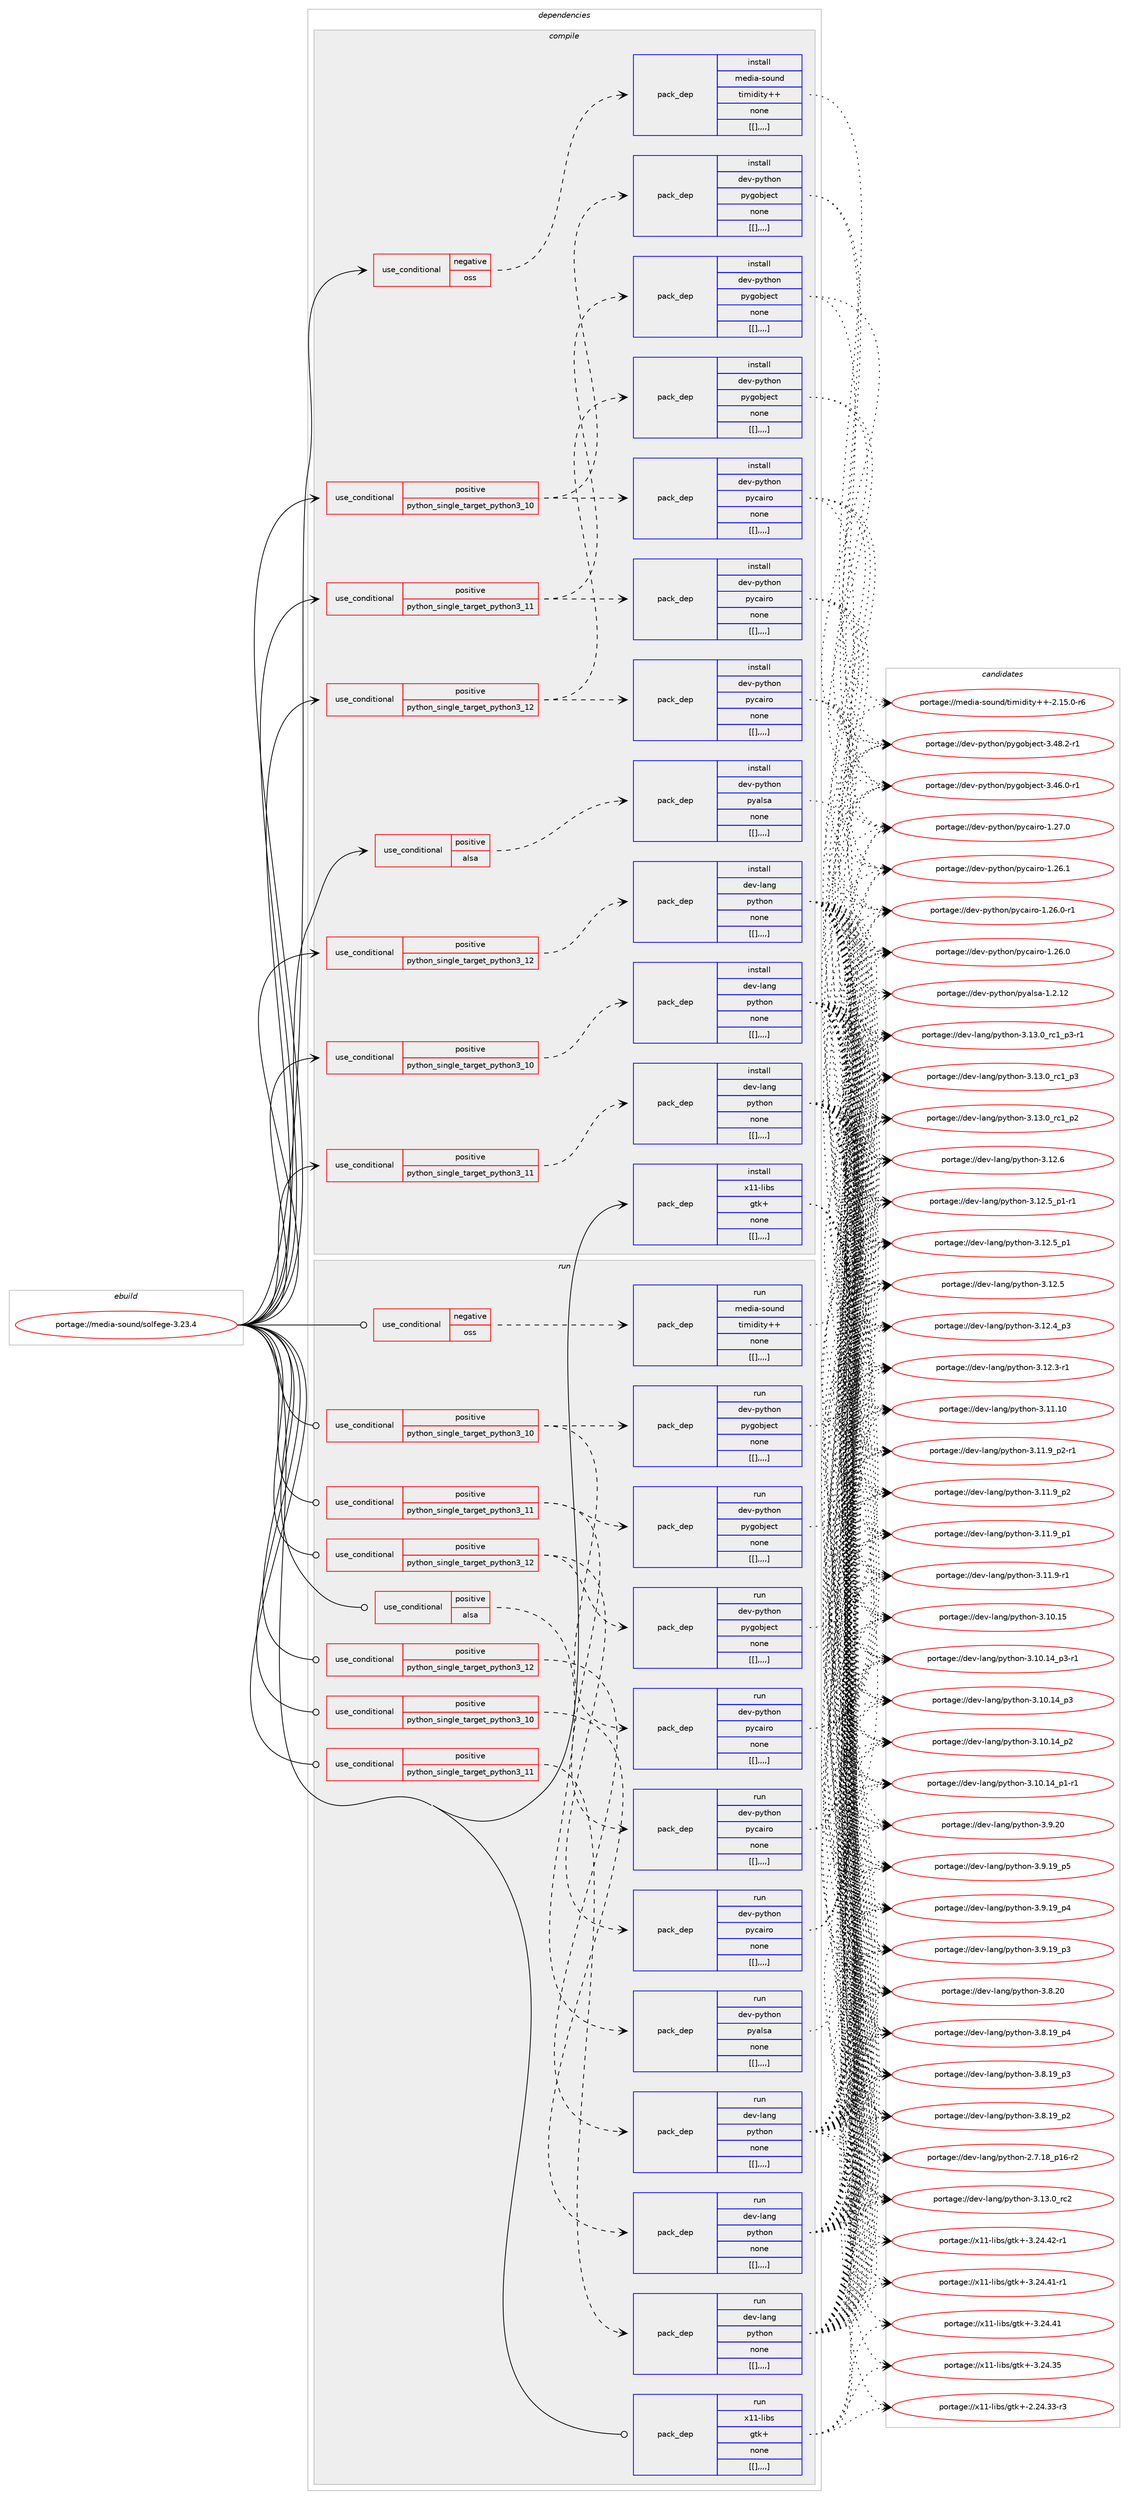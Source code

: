 digraph prolog {

# *************
# Graph options
# *************

newrank=true;
concentrate=true;
compound=true;
graph [rankdir=LR,fontname=Helvetica,fontsize=10,ranksep=1.5];#, ranksep=2.5, nodesep=0.2];
edge  [arrowhead=vee];
node  [fontname=Helvetica,fontsize=10];

# **********
# The ebuild
# **********

subgraph cluster_leftcol {
color=gray;
label=<<i>ebuild</i>>;
id [label="portage://media-sound/solfege-3.23.4", color=red, width=4, href="../media-sound/solfege-3.23.4.svg"];
}

# ****************
# The dependencies
# ****************

subgraph cluster_midcol {
color=gray;
label=<<i>dependencies</i>>;
subgraph cluster_compile {
fillcolor="#eeeeee";
style=filled;
label=<<i>compile</i>>;
subgraph cond85555 {
dependency338564 [label=<<TABLE BORDER="0" CELLBORDER="1" CELLSPACING="0" CELLPADDING="4"><TR><TD ROWSPAN="3" CELLPADDING="10">use_conditional</TD></TR><TR><TD>negative</TD></TR><TR><TD>oss</TD></TR></TABLE>>, shape=none, color=red];
subgraph pack250368 {
dependency338565 [label=<<TABLE BORDER="0" CELLBORDER="1" CELLSPACING="0" CELLPADDING="4" WIDTH="220"><TR><TD ROWSPAN="6" CELLPADDING="30">pack_dep</TD></TR><TR><TD WIDTH="110">install</TD></TR><TR><TD>media-sound</TD></TR><TR><TD>timidity++</TD></TR><TR><TD>none</TD></TR><TR><TD>[[],,,,]</TD></TR></TABLE>>, shape=none, color=blue];
}
dependency338564:e -> dependency338565:w [weight=20,style="dashed",arrowhead="vee"];
}
id:e -> dependency338564:w [weight=20,style="solid",arrowhead="vee"];
subgraph cond85556 {
dependency338566 [label=<<TABLE BORDER="0" CELLBORDER="1" CELLSPACING="0" CELLPADDING="4"><TR><TD ROWSPAN="3" CELLPADDING="10">use_conditional</TD></TR><TR><TD>positive</TD></TR><TR><TD>alsa</TD></TR></TABLE>>, shape=none, color=red];
subgraph pack250369 {
dependency338567 [label=<<TABLE BORDER="0" CELLBORDER="1" CELLSPACING="0" CELLPADDING="4" WIDTH="220"><TR><TD ROWSPAN="6" CELLPADDING="30">pack_dep</TD></TR><TR><TD WIDTH="110">install</TD></TR><TR><TD>dev-python</TD></TR><TR><TD>pyalsa</TD></TR><TR><TD>none</TD></TR><TR><TD>[[],,,,]</TD></TR></TABLE>>, shape=none, color=blue];
}
dependency338566:e -> dependency338567:w [weight=20,style="dashed",arrowhead="vee"];
}
id:e -> dependency338566:w [weight=20,style="solid",arrowhead="vee"];
subgraph cond85557 {
dependency338568 [label=<<TABLE BORDER="0" CELLBORDER="1" CELLSPACING="0" CELLPADDING="4"><TR><TD ROWSPAN="3" CELLPADDING="10">use_conditional</TD></TR><TR><TD>positive</TD></TR><TR><TD>python_single_target_python3_10</TD></TR></TABLE>>, shape=none, color=red];
subgraph pack250370 {
dependency338569 [label=<<TABLE BORDER="0" CELLBORDER="1" CELLSPACING="0" CELLPADDING="4" WIDTH="220"><TR><TD ROWSPAN="6" CELLPADDING="30">pack_dep</TD></TR><TR><TD WIDTH="110">install</TD></TR><TR><TD>dev-lang</TD></TR><TR><TD>python</TD></TR><TR><TD>none</TD></TR><TR><TD>[[],,,,]</TD></TR></TABLE>>, shape=none, color=blue];
}
dependency338568:e -> dependency338569:w [weight=20,style="dashed",arrowhead="vee"];
}
id:e -> dependency338568:w [weight=20,style="solid",arrowhead="vee"];
subgraph cond85558 {
dependency338570 [label=<<TABLE BORDER="0" CELLBORDER="1" CELLSPACING="0" CELLPADDING="4"><TR><TD ROWSPAN="3" CELLPADDING="10">use_conditional</TD></TR><TR><TD>positive</TD></TR><TR><TD>python_single_target_python3_10</TD></TR></TABLE>>, shape=none, color=red];
subgraph pack250371 {
dependency338571 [label=<<TABLE BORDER="0" CELLBORDER="1" CELLSPACING="0" CELLPADDING="4" WIDTH="220"><TR><TD ROWSPAN="6" CELLPADDING="30">pack_dep</TD></TR><TR><TD WIDTH="110">install</TD></TR><TR><TD>dev-python</TD></TR><TR><TD>pycairo</TD></TR><TR><TD>none</TD></TR><TR><TD>[[],,,,]</TD></TR></TABLE>>, shape=none, color=blue];
}
dependency338570:e -> dependency338571:w [weight=20,style="dashed",arrowhead="vee"];
subgraph pack250372 {
dependency338572 [label=<<TABLE BORDER="0" CELLBORDER="1" CELLSPACING="0" CELLPADDING="4" WIDTH="220"><TR><TD ROWSPAN="6" CELLPADDING="30">pack_dep</TD></TR><TR><TD WIDTH="110">install</TD></TR><TR><TD>dev-python</TD></TR><TR><TD>pygobject</TD></TR><TR><TD>none</TD></TR><TR><TD>[[],,,,]</TD></TR></TABLE>>, shape=none, color=blue];
}
dependency338570:e -> dependency338572:w [weight=20,style="dashed",arrowhead="vee"];
}
id:e -> dependency338570:w [weight=20,style="solid",arrowhead="vee"];
subgraph cond85559 {
dependency338573 [label=<<TABLE BORDER="0" CELLBORDER="1" CELLSPACING="0" CELLPADDING="4"><TR><TD ROWSPAN="3" CELLPADDING="10">use_conditional</TD></TR><TR><TD>positive</TD></TR><TR><TD>python_single_target_python3_11</TD></TR></TABLE>>, shape=none, color=red];
subgraph pack250373 {
dependency338574 [label=<<TABLE BORDER="0" CELLBORDER="1" CELLSPACING="0" CELLPADDING="4" WIDTH="220"><TR><TD ROWSPAN="6" CELLPADDING="30">pack_dep</TD></TR><TR><TD WIDTH="110">install</TD></TR><TR><TD>dev-lang</TD></TR><TR><TD>python</TD></TR><TR><TD>none</TD></TR><TR><TD>[[],,,,]</TD></TR></TABLE>>, shape=none, color=blue];
}
dependency338573:e -> dependency338574:w [weight=20,style="dashed",arrowhead="vee"];
}
id:e -> dependency338573:w [weight=20,style="solid",arrowhead="vee"];
subgraph cond85560 {
dependency338575 [label=<<TABLE BORDER="0" CELLBORDER="1" CELLSPACING="0" CELLPADDING="4"><TR><TD ROWSPAN="3" CELLPADDING="10">use_conditional</TD></TR><TR><TD>positive</TD></TR><TR><TD>python_single_target_python3_11</TD></TR></TABLE>>, shape=none, color=red];
subgraph pack250374 {
dependency338576 [label=<<TABLE BORDER="0" CELLBORDER="1" CELLSPACING="0" CELLPADDING="4" WIDTH="220"><TR><TD ROWSPAN="6" CELLPADDING="30">pack_dep</TD></TR><TR><TD WIDTH="110">install</TD></TR><TR><TD>dev-python</TD></TR><TR><TD>pycairo</TD></TR><TR><TD>none</TD></TR><TR><TD>[[],,,,]</TD></TR></TABLE>>, shape=none, color=blue];
}
dependency338575:e -> dependency338576:w [weight=20,style="dashed",arrowhead="vee"];
subgraph pack250375 {
dependency338577 [label=<<TABLE BORDER="0" CELLBORDER="1" CELLSPACING="0" CELLPADDING="4" WIDTH="220"><TR><TD ROWSPAN="6" CELLPADDING="30">pack_dep</TD></TR><TR><TD WIDTH="110">install</TD></TR><TR><TD>dev-python</TD></TR><TR><TD>pygobject</TD></TR><TR><TD>none</TD></TR><TR><TD>[[],,,,]</TD></TR></TABLE>>, shape=none, color=blue];
}
dependency338575:e -> dependency338577:w [weight=20,style="dashed",arrowhead="vee"];
}
id:e -> dependency338575:w [weight=20,style="solid",arrowhead="vee"];
subgraph cond85561 {
dependency338578 [label=<<TABLE BORDER="0" CELLBORDER="1" CELLSPACING="0" CELLPADDING="4"><TR><TD ROWSPAN="3" CELLPADDING="10">use_conditional</TD></TR><TR><TD>positive</TD></TR><TR><TD>python_single_target_python3_12</TD></TR></TABLE>>, shape=none, color=red];
subgraph pack250376 {
dependency338579 [label=<<TABLE BORDER="0" CELLBORDER="1" CELLSPACING="0" CELLPADDING="4" WIDTH="220"><TR><TD ROWSPAN="6" CELLPADDING="30">pack_dep</TD></TR><TR><TD WIDTH="110">install</TD></TR><TR><TD>dev-lang</TD></TR><TR><TD>python</TD></TR><TR><TD>none</TD></TR><TR><TD>[[],,,,]</TD></TR></TABLE>>, shape=none, color=blue];
}
dependency338578:e -> dependency338579:w [weight=20,style="dashed",arrowhead="vee"];
}
id:e -> dependency338578:w [weight=20,style="solid",arrowhead="vee"];
subgraph cond85562 {
dependency338580 [label=<<TABLE BORDER="0" CELLBORDER="1" CELLSPACING="0" CELLPADDING="4"><TR><TD ROWSPAN="3" CELLPADDING="10">use_conditional</TD></TR><TR><TD>positive</TD></TR><TR><TD>python_single_target_python3_12</TD></TR></TABLE>>, shape=none, color=red];
subgraph pack250377 {
dependency338581 [label=<<TABLE BORDER="0" CELLBORDER="1" CELLSPACING="0" CELLPADDING="4" WIDTH="220"><TR><TD ROWSPAN="6" CELLPADDING="30">pack_dep</TD></TR><TR><TD WIDTH="110">install</TD></TR><TR><TD>dev-python</TD></TR><TR><TD>pycairo</TD></TR><TR><TD>none</TD></TR><TR><TD>[[],,,,]</TD></TR></TABLE>>, shape=none, color=blue];
}
dependency338580:e -> dependency338581:w [weight=20,style="dashed",arrowhead="vee"];
subgraph pack250378 {
dependency338582 [label=<<TABLE BORDER="0" CELLBORDER="1" CELLSPACING="0" CELLPADDING="4" WIDTH="220"><TR><TD ROWSPAN="6" CELLPADDING="30">pack_dep</TD></TR><TR><TD WIDTH="110">install</TD></TR><TR><TD>dev-python</TD></TR><TR><TD>pygobject</TD></TR><TR><TD>none</TD></TR><TR><TD>[[],,,,]</TD></TR></TABLE>>, shape=none, color=blue];
}
dependency338580:e -> dependency338582:w [weight=20,style="dashed",arrowhead="vee"];
}
id:e -> dependency338580:w [weight=20,style="solid",arrowhead="vee"];
subgraph pack250379 {
dependency338583 [label=<<TABLE BORDER="0" CELLBORDER="1" CELLSPACING="0" CELLPADDING="4" WIDTH="220"><TR><TD ROWSPAN="6" CELLPADDING="30">pack_dep</TD></TR><TR><TD WIDTH="110">install</TD></TR><TR><TD>x11-libs</TD></TR><TR><TD>gtk+</TD></TR><TR><TD>none</TD></TR><TR><TD>[[],,,,]</TD></TR></TABLE>>, shape=none, color=blue];
}
id:e -> dependency338583:w [weight=20,style="solid",arrowhead="vee"];
}
subgraph cluster_compileandrun {
fillcolor="#eeeeee";
style=filled;
label=<<i>compile and run</i>>;
}
subgraph cluster_run {
fillcolor="#eeeeee";
style=filled;
label=<<i>run</i>>;
subgraph cond85563 {
dependency338584 [label=<<TABLE BORDER="0" CELLBORDER="1" CELLSPACING="0" CELLPADDING="4"><TR><TD ROWSPAN="3" CELLPADDING="10">use_conditional</TD></TR><TR><TD>negative</TD></TR><TR><TD>oss</TD></TR></TABLE>>, shape=none, color=red];
subgraph pack250380 {
dependency338585 [label=<<TABLE BORDER="0" CELLBORDER="1" CELLSPACING="0" CELLPADDING="4" WIDTH="220"><TR><TD ROWSPAN="6" CELLPADDING="30">pack_dep</TD></TR><TR><TD WIDTH="110">run</TD></TR><TR><TD>media-sound</TD></TR><TR><TD>timidity++</TD></TR><TR><TD>none</TD></TR><TR><TD>[[],,,,]</TD></TR></TABLE>>, shape=none, color=blue];
}
dependency338584:e -> dependency338585:w [weight=20,style="dashed",arrowhead="vee"];
}
id:e -> dependency338584:w [weight=20,style="solid",arrowhead="odot"];
subgraph cond85564 {
dependency338586 [label=<<TABLE BORDER="0" CELLBORDER="1" CELLSPACING="0" CELLPADDING="4"><TR><TD ROWSPAN="3" CELLPADDING="10">use_conditional</TD></TR><TR><TD>positive</TD></TR><TR><TD>alsa</TD></TR></TABLE>>, shape=none, color=red];
subgraph pack250381 {
dependency338587 [label=<<TABLE BORDER="0" CELLBORDER="1" CELLSPACING="0" CELLPADDING="4" WIDTH="220"><TR><TD ROWSPAN="6" CELLPADDING="30">pack_dep</TD></TR><TR><TD WIDTH="110">run</TD></TR><TR><TD>dev-python</TD></TR><TR><TD>pyalsa</TD></TR><TR><TD>none</TD></TR><TR><TD>[[],,,,]</TD></TR></TABLE>>, shape=none, color=blue];
}
dependency338586:e -> dependency338587:w [weight=20,style="dashed",arrowhead="vee"];
}
id:e -> dependency338586:w [weight=20,style="solid",arrowhead="odot"];
subgraph cond85565 {
dependency338588 [label=<<TABLE BORDER="0" CELLBORDER="1" CELLSPACING="0" CELLPADDING="4"><TR><TD ROWSPAN="3" CELLPADDING="10">use_conditional</TD></TR><TR><TD>positive</TD></TR><TR><TD>python_single_target_python3_10</TD></TR></TABLE>>, shape=none, color=red];
subgraph pack250382 {
dependency338589 [label=<<TABLE BORDER="0" CELLBORDER="1" CELLSPACING="0" CELLPADDING="4" WIDTH="220"><TR><TD ROWSPAN="6" CELLPADDING="30">pack_dep</TD></TR><TR><TD WIDTH="110">run</TD></TR><TR><TD>dev-lang</TD></TR><TR><TD>python</TD></TR><TR><TD>none</TD></TR><TR><TD>[[],,,,]</TD></TR></TABLE>>, shape=none, color=blue];
}
dependency338588:e -> dependency338589:w [weight=20,style="dashed",arrowhead="vee"];
}
id:e -> dependency338588:w [weight=20,style="solid",arrowhead="odot"];
subgraph cond85566 {
dependency338590 [label=<<TABLE BORDER="0" CELLBORDER="1" CELLSPACING="0" CELLPADDING="4"><TR><TD ROWSPAN="3" CELLPADDING="10">use_conditional</TD></TR><TR><TD>positive</TD></TR><TR><TD>python_single_target_python3_10</TD></TR></TABLE>>, shape=none, color=red];
subgraph pack250383 {
dependency338591 [label=<<TABLE BORDER="0" CELLBORDER="1" CELLSPACING="0" CELLPADDING="4" WIDTH="220"><TR><TD ROWSPAN="6" CELLPADDING="30">pack_dep</TD></TR><TR><TD WIDTH="110">run</TD></TR><TR><TD>dev-python</TD></TR><TR><TD>pycairo</TD></TR><TR><TD>none</TD></TR><TR><TD>[[],,,,]</TD></TR></TABLE>>, shape=none, color=blue];
}
dependency338590:e -> dependency338591:w [weight=20,style="dashed",arrowhead="vee"];
subgraph pack250384 {
dependency338592 [label=<<TABLE BORDER="0" CELLBORDER="1" CELLSPACING="0" CELLPADDING="4" WIDTH="220"><TR><TD ROWSPAN="6" CELLPADDING="30">pack_dep</TD></TR><TR><TD WIDTH="110">run</TD></TR><TR><TD>dev-python</TD></TR><TR><TD>pygobject</TD></TR><TR><TD>none</TD></TR><TR><TD>[[],,,,]</TD></TR></TABLE>>, shape=none, color=blue];
}
dependency338590:e -> dependency338592:w [weight=20,style="dashed",arrowhead="vee"];
}
id:e -> dependency338590:w [weight=20,style="solid",arrowhead="odot"];
subgraph cond85567 {
dependency338593 [label=<<TABLE BORDER="0" CELLBORDER="1" CELLSPACING="0" CELLPADDING="4"><TR><TD ROWSPAN="3" CELLPADDING="10">use_conditional</TD></TR><TR><TD>positive</TD></TR><TR><TD>python_single_target_python3_11</TD></TR></TABLE>>, shape=none, color=red];
subgraph pack250385 {
dependency338594 [label=<<TABLE BORDER="0" CELLBORDER="1" CELLSPACING="0" CELLPADDING="4" WIDTH="220"><TR><TD ROWSPAN="6" CELLPADDING="30">pack_dep</TD></TR><TR><TD WIDTH="110">run</TD></TR><TR><TD>dev-lang</TD></TR><TR><TD>python</TD></TR><TR><TD>none</TD></TR><TR><TD>[[],,,,]</TD></TR></TABLE>>, shape=none, color=blue];
}
dependency338593:e -> dependency338594:w [weight=20,style="dashed",arrowhead="vee"];
}
id:e -> dependency338593:w [weight=20,style="solid",arrowhead="odot"];
subgraph cond85568 {
dependency338595 [label=<<TABLE BORDER="0" CELLBORDER="1" CELLSPACING="0" CELLPADDING="4"><TR><TD ROWSPAN="3" CELLPADDING="10">use_conditional</TD></TR><TR><TD>positive</TD></TR><TR><TD>python_single_target_python3_11</TD></TR></TABLE>>, shape=none, color=red];
subgraph pack250386 {
dependency338596 [label=<<TABLE BORDER="0" CELLBORDER="1" CELLSPACING="0" CELLPADDING="4" WIDTH="220"><TR><TD ROWSPAN="6" CELLPADDING="30">pack_dep</TD></TR><TR><TD WIDTH="110">run</TD></TR><TR><TD>dev-python</TD></TR><TR><TD>pycairo</TD></TR><TR><TD>none</TD></TR><TR><TD>[[],,,,]</TD></TR></TABLE>>, shape=none, color=blue];
}
dependency338595:e -> dependency338596:w [weight=20,style="dashed",arrowhead="vee"];
subgraph pack250387 {
dependency338597 [label=<<TABLE BORDER="0" CELLBORDER="1" CELLSPACING="0" CELLPADDING="4" WIDTH="220"><TR><TD ROWSPAN="6" CELLPADDING="30">pack_dep</TD></TR><TR><TD WIDTH="110">run</TD></TR><TR><TD>dev-python</TD></TR><TR><TD>pygobject</TD></TR><TR><TD>none</TD></TR><TR><TD>[[],,,,]</TD></TR></TABLE>>, shape=none, color=blue];
}
dependency338595:e -> dependency338597:w [weight=20,style="dashed",arrowhead="vee"];
}
id:e -> dependency338595:w [weight=20,style="solid",arrowhead="odot"];
subgraph cond85569 {
dependency338598 [label=<<TABLE BORDER="0" CELLBORDER="1" CELLSPACING="0" CELLPADDING="4"><TR><TD ROWSPAN="3" CELLPADDING="10">use_conditional</TD></TR><TR><TD>positive</TD></TR><TR><TD>python_single_target_python3_12</TD></TR></TABLE>>, shape=none, color=red];
subgraph pack250388 {
dependency338599 [label=<<TABLE BORDER="0" CELLBORDER="1" CELLSPACING="0" CELLPADDING="4" WIDTH="220"><TR><TD ROWSPAN="6" CELLPADDING="30">pack_dep</TD></TR><TR><TD WIDTH="110">run</TD></TR><TR><TD>dev-lang</TD></TR><TR><TD>python</TD></TR><TR><TD>none</TD></TR><TR><TD>[[],,,,]</TD></TR></TABLE>>, shape=none, color=blue];
}
dependency338598:e -> dependency338599:w [weight=20,style="dashed",arrowhead="vee"];
}
id:e -> dependency338598:w [weight=20,style="solid",arrowhead="odot"];
subgraph cond85570 {
dependency338600 [label=<<TABLE BORDER="0" CELLBORDER="1" CELLSPACING="0" CELLPADDING="4"><TR><TD ROWSPAN="3" CELLPADDING="10">use_conditional</TD></TR><TR><TD>positive</TD></TR><TR><TD>python_single_target_python3_12</TD></TR></TABLE>>, shape=none, color=red];
subgraph pack250389 {
dependency338601 [label=<<TABLE BORDER="0" CELLBORDER="1" CELLSPACING="0" CELLPADDING="4" WIDTH="220"><TR><TD ROWSPAN="6" CELLPADDING="30">pack_dep</TD></TR><TR><TD WIDTH="110">run</TD></TR><TR><TD>dev-python</TD></TR><TR><TD>pycairo</TD></TR><TR><TD>none</TD></TR><TR><TD>[[],,,,]</TD></TR></TABLE>>, shape=none, color=blue];
}
dependency338600:e -> dependency338601:w [weight=20,style="dashed",arrowhead="vee"];
subgraph pack250390 {
dependency338602 [label=<<TABLE BORDER="0" CELLBORDER="1" CELLSPACING="0" CELLPADDING="4" WIDTH="220"><TR><TD ROWSPAN="6" CELLPADDING="30">pack_dep</TD></TR><TR><TD WIDTH="110">run</TD></TR><TR><TD>dev-python</TD></TR><TR><TD>pygobject</TD></TR><TR><TD>none</TD></TR><TR><TD>[[],,,,]</TD></TR></TABLE>>, shape=none, color=blue];
}
dependency338600:e -> dependency338602:w [weight=20,style="dashed",arrowhead="vee"];
}
id:e -> dependency338600:w [weight=20,style="solid",arrowhead="odot"];
subgraph pack250391 {
dependency338603 [label=<<TABLE BORDER="0" CELLBORDER="1" CELLSPACING="0" CELLPADDING="4" WIDTH="220"><TR><TD ROWSPAN="6" CELLPADDING="30">pack_dep</TD></TR><TR><TD WIDTH="110">run</TD></TR><TR><TD>x11-libs</TD></TR><TR><TD>gtk+</TD></TR><TR><TD>none</TD></TR><TR><TD>[[],,,,]</TD></TR></TABLE>>, shape=none, color=blue];
}
id:e -> dependency338603:w [weight=20,style="solid",arrowhead="odot"];
}
}

# **************
# The candidates
# **************

subgraph cluster_choices {
rank=same;
color=gray;
label=<<i>candidates</i>>;

subgraph choice250368 {
color=black;
nodesep=1;
choice1091011001059745115111117110100471161051091051001051161214343455046495346484511454 [label="portage://media-sound/timidity++-2.15.0-r6", color=red, width=4,href="../media-sound/timidity++-2.15.0-r6.svg"];
dependency338565:e -> choice1091011001059745115111117110100471161051091051001051161214343455046495346484511454:w [style=dotted,weight="100"];
}
subgraph choice250369 {
color=black;
nodesep=1;
choice1001011184511212111610411111047112121971081159745494650464950 [label="portage://dev-python/pyalsa-1.2.12", color=red, width=4,href="../dev-python/pyalsa-1.2.12.svg"];
dependency338567:e -> choice1001011184511212111610411111047112121971081159745494650464950:w [style=dotted,weight="100"];
}
subgraph choice250370 {
color=black;
nodesep=1;
choice10010111845108971101034711212111610411111045514649514648951149950 [label="portage://dev-lang/python-3.13.0_rc2", color=red, width=4,href="../dev-lang/python-3.13.0_rc2.svg"];
choice1001011184510897110103471121211161041111104551464951464895114994995112514511449 [label="portage://dev-lang/python-3.13.0_rc1_p3-r1", color=red, width=4,href="../dev-lang/python-3.13.0_rc1_p3-r1.svg"];
choice100101118451089711010347112121116104111110455146495146489511499499511251 [label="portage://dev-lang/python-3.13.0_rc1_p3", color=red, width=4,href="../dev-lang/python-3.13.0_rc1_p3.svg"];
choice100101118451089711010347112121116104111110455146495146489511499499511250 [label="portage://dev-lang/python-3.13.0_rc1_p2", color=red, width=4,href="../dev-lang/python-3.13.0_rc1_p2.svg"];
choice10010111845108971101034711212111610411111045514649504654 [label="portage://dev-lang/python-3.12.6", color=red, width=4,href="../dev-lang/python-3.12.6.svg"];
choice1001011184510897110103471121211161041111104551464950465395112494511449 [label="portage://dev-lang/python-3.12.5_p1-r1", color=red, width=4,href="../dev-lang/python-3.12.5_p1-r1.svg"];
choice100101118451089711010347112121116104111110455146495046539511249 [label="portage://dev-lang/python-3.12.5_p1", color=red, width=4,href="../dev-lang/python-3.12.5_p1.svg"];
choice10010111845108971101034711212111610411111045514649504653 [label="portage://dev-lang/python-3.12.5", color=red, width=4,href="../dev-lang/python-3.12.5.svg"];
choice100101118451089711010347112121116104111110455146495046529511251 [label="portage://dev-lang/python-3.12.4_p3", color=red, width=4,href="../dev-lang/python-3.12.4_p3.svg"];
choice100101118451089711010347112121116104111110455146495046514511449 [label="portage://dev-lang/python-3.12.3-r1", color=red, width=4,href="../dev-lang/python-3.12.3-r1.svg"];
choice1001011184510897110103471121211161041111104551464949464948 [label="portage://dev-lang/python-3.11.10", color=red, width=4,href="../dev-lang/python-3.11.10.svg"];
choice1001011184510897110103471121211161041111104551464949465795112504511449 [label="portage://dev-lang/python-3.11.9_p2-r1", color=red, width=4,href="../dev-lang/python-3.11.9_p2-r1.svg"];
choice100101118451089711010347112121116104111110455146494946579511250 [label="portage://dev-lang/python-3.11.9_p2", color=red, width=4,href="../dev-lang/python-3.11.9_p2.svg"];
choice100101118451089711010347112121116104111110455146494946579511249 [label="portage://dev-lang/python-3.11.9_p1", color=red, width=4,href="../dev-lang/python-3.11.9_p1.svg"];
choice100101118451089711010347112121116104111110455146494946574511449 [label="portage://dev-lang/python-3.11.9-r1", color=red, width=4,href="../dev-lang/python-3.11.9-r1.svg"];
choice1001011184510897110103471121211161041111104551464948464953 [label="portage://dev-lang/python-3.10.15", color=red, width=4,href="../dev-lang/python-3.10.15.svg"];
choice100101118451089711010347112121116104111110455146494846495295112514511449 [label="portage://dev-lang/python-3.10.14_p3-r1", color=red, width=4,href="../dev-lang/python-3.10.14_p3-r1.svg"];
choice10010111845108971101034711212111610411111045514649484649529511251 [label="portage://dev-lang/python-3.10.14_p3", color=red, width=4,href="../dev-lang/python-3.10.14_p3.svg"];
choice10010111845108971101034711212111610411111045514649484649529511250 [label="portage://dev-lang/python-3.10.14_p2", color=red, width=4,href="../dev-lang/python-3.10.14_p2.svg"];
choice100101118451089711010347112121116104111110455146494846495295112494511449 [label="portage://dev-lang/python-3.10.14_p1-r1", color=red, width=4,href="../dev-lang/python-3.10.14_p1-r1.svg"];
choice10010111845108971101034711212111610411111045514657465048 [label="portage://dev-lang/python-3.9.20", color=red, width=4,href="../dev-lang/python-3.9.20.svg"];
choice100101118451089711010347112121116104111110455146574649579511253 [label="portage://dev-lang/python-3.9.19_p5", color=red, width=4,href="../dev-lang/python-3.9.19_p5.svg"];
choice100101118451089711010347112121116104111110455146574649579511252 [label="portage://dev-lang/python-3.9.19_p4", color=red, width=4,href="../dev-lang/python-3.9.19_p4.svg"];
choice100101118451089711010347112121116104111110455146574649579511251 [label="portage://dev-lang/python-3.9.19_p3", color=red, width=4,href="../dev-lang/python-3.9.19_p3.svg"];
choice10010111845108971101034711212111610411111045514656465048 [label="portage://dev-lang/python-3.8.20", color=red, width=4,href="../dev-lang/python-3.8.20.svg"];
choice100101118451089711010347112121116104111110455146564649579511252 [label="portage://dev-lang/python-3.8.19_p4", color=red, width=4,href="../dev-lang/python-3.8.19_p4.svg"];
choice100101118451089711010347112121116104111110455146564649579511251 [label="portage://dev-lang/python-3.8.19_p3", color=red, width=4,href="../dev-lang/python-3.8.19_p3.svg"];
choice100101118451089711010347112121116104111110455146564649579511250 [label="portage://dev-lang/python-3.8.19_p2", color=red, width=4,href="../dev-lang/python-3.8.19_p2.svg"];
choice100101118451089711010347112121116104111110455046554649569511249544511450 [label="portage://dev-lang/python-2.7.18_p16-r2", color=red, width=4,href="../dev-lang/python-2.7.18_p16-r2.svg"];
dependency338569:e -> choice10010111845108971101034711212111610411111045514649514648951149950:w [style=dotted,weight="100"];
dependency338569:e -> choice1001011184510897110103471121211161041111104551464951464895114994995112514511449:w [style=dotted,weight="100"];
dependency338569:e -> choice100101118451089711010347112121116104111110455146495146489511499499511251:w [style=dotted,weight="100"];
dependency338569:e -> choice100101118451089711010347112121116104111110455146495146489511499499511250:w [style=dotted,weight="100"];
dependency338569:e -> choice10010111845108971101034711212111610411111045514649504654:w [style=dotted,weight="100"];
dependency338569:e -> choice1001011184510897110103471121211161041111104551464950465395112494511449:w [style=dotted,weight="100"];
dependency338569:e -> choice100101118451089711010347112121116104111110455146495046539511249:w [style=dotted,weight="100"];
dependency338569:e -> choice10010111845108971101034711212111610411111045514649504653:w [style=dotted,weight="100"];
dependency338569:e -> choice100101118451089711010347112121116104111110455146495046529511251:w [style=dotted,weight="100"];
dependency338569:e -> choice100101118451089711010347112121116104111110455146495046514511449:w [style=dotted,weight="100"];
dependency338569:e -> choice1001011184510897110103471121211161041111104551464949464948:w [style=dotted,weight="100"];
dependency338569:e -> choice1001011184510897110103471121211161041111104551464949465795112504511449:w [style=dotted,weight="100"];
dependency338569:e -> choice100101118451089711010347112121116104111110455146494946579511250:w [style=dotted,weight="100"];
dependency338569:e -> choice100101118451089711010347112121116104111110455146494946579511249:w [style=dotted,weight="100"];
dependency338569:e -> choice100101118451089711010347112121116104111110455146494946574511449:w [style=dotted,weight="100"];
dependency338569:e -> choice1001011184510897110103471121211161041111104551464948464953:w [style=dotted,weight="100"];
dependency338569:e -> choice100101118451089711010347112121116104111110455146494846495295112514511449:w [style=dotted,weight="100"];
dependency338569:e -> choice10010111845108971101034711212111610411111045514649484649529511251:w [style=dotted,weight="100"];
dependency338569:e -> choice10010111845108971101034711212111610411111045514649484649529511250:w [style=dotted,weight="100"];
dependency338569:e -> choice100101118451089711010347112121116104111110455146494846495295112494511449:w [style=dotted,weight="100"];
dependency338569:e -> choice10010111845108971101034711212111610411111045514657465048:w [style=dotted,weight="100"];
dependency338569:e -> choice100101118451089711010347112121116104111110455146574649579511253:w [style=dotted,weight="100"];
dependency338569:e -> choice100101118451089711010347112121116104111110455146574649579511252:w [style=dotted,weight="100"];
dependency338569:e -> choice100101118451089711010347112121116104111110455146574649579511251:w [style=dotted,weight="100"];
dependency338569:e -> choice10010111845108971101034711212111610411111045514656465048:w [style=dotted,weight="100"];
dependency338569:e -> choice100101118451089711010347112121116104111110455146564649579511252:w [style=dotted,weight="100"];
dependency338569:e -> choice100101118451089711010347112121116104111110455146564649579511251:w [style=dotted,weight="100"];
dependency338569:e -> choice100101118451089711010347112121116104111110455146564649579511250:w [style=dotted,weight="100"];
dependency338569:e -> choice100101118451089711010347112121116104111110455046554649569511249544511450:w [style=dotted,weight="100"];
}
subgraph choice250371 {
color=black;
nodesep=1;
choice1001011184511212111610411111047112121999710511411145494650554648 [label="portage://dev-python/pycairo-1.27.0", color=red, width=4,href="../dev-python/pycairo-1.27.0.svg"];
choice1001011184511212111610411111047112121999710511411145494650544649 [label="portage://dev-python/pycairo-1.26.1", color=red, width=4,href="../dev-python/pycairo-1.26.1.svg"];
choice10010111845112121116104111110471121219997105114111454946505446484511449 [label="portage://dev-python/pycairo-1.26.0-r1", color=red, width=4,href="../dev-python/pycairo-1.26.0-r1.svg"];
choice1001011184511212111610411111047112121999710511411145494650544648 [label="portage://dev-python/pycairo-1.26.0", color=red, width=4,href="../dev-python/pycairo-1.26.0.svg"];
dependency338571:e -> choice1001011184511212111610411111047112121999710511411145494650554648:w [style=dotted,weight="100"];
dependency338571:e -> choice1001011184511212111610411111047112121999710511411145494650544649:w [style=dotted,weight="100"];
dependency338571:e -> choice10010111845112121116104111110471121219997105114111454946505446484511449:w [style=dotted,weight="100"];
dependency338571:e -> choice1001011184511212111610411111047112121999710511411145494650544648:w [style=dotted,weight="100"];
}
subgraph choice250372 {
color=black;
nodesep=1;
choice10010111845112121116104111110471121211031119810610199116455146525646504511449 [label="portage://dev-python/pygobject-3.48.2-r1", color=red, width=4,href="../dev-python/pygobject-3.48.2-r1.svg"];
choice10010111845112121116104111110471121211031119810610199116455146525446484511449 [label="portage://dev-python/pygobject-3.46.0-r1", color=red, width=4,href="../dev-python/pygobject-3.46.0-r1.svg"];
dependency338572:e -> choice10010111845112121116104111110471121211031119810610199116455146525646504511449:w [style=dotted,weight="100"];
dependency338572:e -> choice10010111845112121116104111110471121211031119810610199116455146525446484511449:w [style=dotted,weight="100"];
}
subgraph choice250373 {
color=black;
nodesep=1;
choice10010111845108971101034711212111610411111045514649514648951149950 [label="portage://dev-lang/python-3.13.0_rc2", color=red, width=4,href="../dev-lang/python-3.13.0_rc2.svg"];
choice1001011184510897110103471121211161041111104551464951464895114994995112514511449 [label="portage://dev-lang/python-3.13.0_rc1_p3-r1", color=red, width=4,href="../dev-lang/python-3.13.0_rc1_p3-r1.svg"];
choice100101118451089711010347112121116104111110455146495146489511499499511251 [label="portage://dev-lang/python-3.13.0_rc1_p3", color=red, width=4,href="../dev-lang/python-3.13.0_rc1_p3.svg"];
choice100101118451089711010347112121116104111110455146495146489511499499511250 [label="portage://dev-lang/python-3.13.0_rc1_p2", color=red, width=4,href="../dev-lang/python-3.13.0_rc1_p2.svg"];
choice10010111845108971101034711212111610411111045514649504654 [label="portage://dev-lang/python-3.12.6", color=red, width=4,href="../dev-lang/python-3.12.6.svg"];
choice1001011184510897110103471121211161041111104551464950465395112494511449 [label="portage://dev-lang/python-3.12.5_p1-r1", color=red, width=4,href="../dev-lang/python-3.12.5_p1-r1.svg"];
choice100101118451089711010347112121116104111110455146495046539511249 [label="portage://dev-lang/python-3.12.5_p1", color=red, width=4,href="../dev-lang/python-3.12.5_p1.svg"];
choice10010111845108971101034711212111610411111045514649504653 [label="portage://dev-lang/python-3.12.5", color=red, width=4,href="../dev-lang/python-3.12.5.svg"];
choice100101118451089711010347112121116104111110455146495046529511251 [label="portage://dev-lang/python-3.12.4_p3", color=red, width=4,href="../dev-lang/python-3.12.4_p3.svg"];
choice100101118451089711010347112121116104111110455146495046514511449 [label="portage://dev-lang/python-3.12.3-r1", color=red, width=4,href="../dev-lang/python-3.12.3-r1.svg"];
choice1001011184510897110103471121211161041111104551464949464948 [label="portage://dev-lang/python-3.11.10", color=red, width=4,href="../dev-lang/python-3.11.10.svg"];
choice1001011184510897110103471121211161041111104551464949465795112504511449 [label="portage://dev-lang/python-3.11.9_p2-r1", color=red, width=4,href="../dev-lang/python-3.11.9_p2-r1.svg"];
choice100101118451089711010347112121116104111110455146494946579511250 [label="portage://dev-lang/python-3.11.9_p2", color=red, width=4,href="../dev-lang/python-3.11.9_p2.svg"];
choice100101118451089711010347112121116104111110455146494946579511249 [label="portage://dev-lang/python-3.11.9_p1", color=red, width=4,href="../dev-lang/python-3.11.9_p1.svg"];
choice100101118451089711010347112121116104111110455146494946574511449 [label="portage://dev-lang/python-3.11.9-r1", color=red, width=4,href="../dev-lang/python-3.11.9-r1.svg"];
choice1001011184510897110103471121211161041111104551464948464953 [label="portage://dev-lang/python-3.10.15", color=red, width=4,href="../dev-lang/python-3.10.15.svg"];
choice100101118451089711010347112121116104111110455146494846495295112514511449 [label="portage://dev-lang/python-3.10.14_p3-r1", color=red, width=4,href="../dev-lang/python-3.10.14_p3-r1.svg"];
choice10010111845108971101034711212111610411111045514649484649529511251 [label="portage://dev-lang/python-3.10.14_p3", color=red, width=4,href="../dev-lang/python-3.10.14_p3.svg"];
choice10010111845108971101034711212111610411111045514649484649529511250 [label="portage://dev-lang/python-3.10.14_p2", color=red, width=4,href="../dev-lang/python-3.10.14_p2.svg"];
choice100101118451089711010347112121116104111110455146494846495295112494511449 [label="portage://dev-lang/python-3.10.14_p1-r1", color=red, width=4,href="../dev-lang/python-3.10.14_p1-r1.svg"];
choice10010111845108971101034711212111610411111045514657465048 [label="portage://dev-lang/python-3.9.20", color=red, width=4,href="../dev-lang/python-3.9.20.svg"];
choice100101118451089711010347112121116104111110455146574649579511253 [label="portage://dev-lang/python-3.9.19_p5", color=red, width=4,href="../dev-lang/python-3.9.19_p5.svg"];
choice100101118451089711010347112121116104111110455146574649579511252 [label="portage://dev-lang/python-3.9.19_p4", color=red, width=4,href="../dev-lang/python-3.9.19_p4.svg"];
choice100101118451089711010347112121116104111110455146574649579511251 [label="portage://dev-lang/python-3.9.19_p3", color=red, width=4,href="../dev-lang/python-3.9.19_p3.svg"];
choice10010111845108971101034711212111610411111045514656465048 [label="portage://dev-lang/python-3.8.20", color=red, width=4,href="../dev-lang/python-3.8.20.svg"];
choice100101118451089711010347112121116104111110455146564649579511252 [label="portage://dev-lang/python-3.8.19_p4", color=red, width=4,href="../dev-lang/python-3.8.19_p4.svg"];
choice100101118451089711010347112121116104111110455146564649579511251 [label="portage://dev-lang/python-3.8.19_p3", color=red, width=4,href="../dev-lang/python-3.8.19_p3.svg"];
choice100101118451089711010347112121116104111110455146564649579511250 [label="portage://dev-lang/python-3.8.19_p2", color=red, width=4,href="../dev-lang/python-3.8.19_p2.svg"];
choice100101118451089711010347112121116104111110455046554649569511249544511450 [label="portage://dev-lang/python-2.7.18_p16-r2", color=red, width=4,href="../dev-lang/python-2.7.18_p16-r2.svg"];
dependency338574:e -> choice10010111845108971101034711212111610411111045514649514648951149950:w [style=dotted,weight="100"];
dependency338574:e -> choice1001011184510897110103471121211161041111104551464951464895114994995112514511449:w [style=dotted,weight="100"];
dependency338574:e -> choice100101118451089711010347112121116104111110455146495146489511499499511251:w [style=dotted,weight="100"];
dependency338574:e -> choice100101118451089711010347112121116104111110455146495146489511499499511250:w [style=dotted,weight="100"];
dependency338574:e -> choice10010111845108971101034711212111610411111045514649504654:w [style=dotted,weight="100"];
dependency338574:e -> choice1001011184510897110103471121211161041111104551464950465395112494511449:w [style=dotted,weight="100"];
dependency338574:e -> choice100101118451089711010347112121116104111110455146495046539511249:w [style=dotted,weight="100"];
dependency338574:e -> choice10010111845108971101034711212111610411111045514649504653:w [style=dotted,weight="100"];
dependency338574:e -> choice100101118451089711010347112121116104111110455146495046529511251:w [style=dotted,weight="100"];
dependency338574:e -> choice100101118451089711010347112121116104111110455146495046514511449:w [style=dotted,weight="100"];
dependency338574:e -> choice1001011184510897110103471121211161041111104551464949464948:w [style=dotted,weight="100"];
dependency338574:e -> choice1001011184510897110103471121211161041111104551464949465795112504511449:w [style=dotted,weight="100"];
dependency338574:e -> choice100101118451089711010347112121116104111110455146494946579511250:w [style=dotted,weight="100"];
dependency338574:e -> choice100101118451089711010347112121116104111110455146494946579511249:w [style=dotted,weight="100"];
dependency338574:e -> choice100101118451089711010347112121116104111110455146494946574511449:w [style=dotted,weight="100"];
dependency338574:e -> choice1001011184510897110103471121211161041111104551464948464953:w [style=dotted,weight="100"];
dependency338574:e -> choice100101118451089711010347112121116104111110455146494846495295112514511449:w [style=dotted,weight="100"];
dependency338574:e -> choice10010111845108971101034711212111610411111045514649484649529511251:w [style=dotted,weight="100"];
dependency338574:e -> choice10010111845108971101034711212111610411111045514649484649529511250:w [style=dotted,weight="100"];
dependency338574:e -> choice100101118451089711010347112121116104111110455146494846495295112494511449:w [style=dotted,weight="100"];
dependency338574:e -> choice10010111845108971101034711212111610411111045514657465048:w [style=dotted,weight="100"];
dependency338574:e -> choice100101118451089711010347112121116104111110455146574649579511253:w [style=dotted,weight="100"];
dependency338574:e -> choice100101118451089711010347112121116104111110455146574649579511252:w [style=dotted,weight="100"];
dependency338574:e -> choice100101118451089711010347112121116104111110455146574649579511251:w [style=dotted,weight="100"];
dependency338574:e -> choice10010111845108971101034711212111610411111045514656465048:w [style=dotted,weight="100"];
dependency338574:e -> choice100101118451089711010347112121116104111110455146564649579511252:w [style=dotted,weight="100"];
dependency338574:e -> choice100101118451089711010347112121116104111110455146564649579511251:w [style=dotted,weight="100"];
dependency338574:e -> choice100101118451089711010347112121116104111110455146564649579511250:w [style=dotted,weight="100"];
dependency338574:e -> choice100101118451089711010347112121116104111110455046554649569511249544511450:w [style=dotted,weight="100"];
}
subgraph choice250374 {
color=black;
nodesep=1;
choice1001011184511212111610411111047112121999710511411145494650554648 [label="portage://dev-python/pycairo-1.27.0", color=red, width=4,href="../dev-python/pycairo-1.27.0.svg"];
choice1001011184511212111610411111047112121999710511411145494650544649 [label="portage://dev-python/pycairo-1.26.1", color=red, width=4,href="../dev-python/pycairo-1.26.1.svg"];
choice10010111845112121116104111110471121219997105114111454946505446484511449 [label="portage://dev-python/pycairo-1.26.0-r1", color=red, width=4,href="../dev-python/pycairo-1.26.0-r1.svg"];
choice1001011184511212111610411111047112121999710511411145494650544648 [label="portage://dev-python/pycairo-1.26.0", color=red, width=4,href="../dev-python/pycairo-1.26.0.svg"];
dependency338576:e -> choice1001011184511212111610411111047112121999710511411145494650554648:w [style=dotted,weight="100"];
dependency338576:e -> choice1001011184511212111610411111047112121999710511411145494650544649:w [style=dotted,weight="100"];
dependency338576:e -> choice10010111845112121116104111110471121219997105114111454946505446484511449:w [style=dotted,weight="100"];
dependency338576:e -> choice1001011184511212111610411111047112121999710511411145494650544648:w [style=dotted,weight="100"];
}
subgraph choice250375 {
color=black;
nodesep=1;
choice10010111845112121116104111110471121211031119810610199116455146525646504511449 [label="portage://dev-python/pygobject-3.48.2-r1", color=red, width=4,href="../dev-python/pygobject-3.48.2-r1.svg"];
choice10010111845112121116104111110471121211031119810610199116455146525446484511449 [label="portage://dev-python/pygobject-3.46.0-r1", color=red, width=4,href="../dev-python/pygobject-3.46.0-r1.svg"];
dependency338577:e -> choice10010111845112121116104111110471121211031119810610199116455146525646504511449:w [style=dotted,weight="100"];
dependency338577:e -> choice10010111845112121116104111110471121211031119810610199116455146525446484511449:w [style=dotted,weight="100"];
}
subgraph choice250376 {
color=black;
nodesep=1;
choice10010111845108971101034711212111610411111045514649514648951149950 [label="portage://dev-lang/python-3.13.0_rc2", color=red, width=4,href="../dev-lang/python-3.13.0_rc2.svg"];
choice1001011184510897110103471121211161041111104551464951464895114994995112514511449 [label="portage://dev-lang/python-3.13.0_rc1_p3-r1", color=red, width=4,href="../dev-lang/python-3.13.0_rc1_p3-r1.svg"];
choice100101118451089711010347112121116104111110455146495146489511499499511251 [label="portage://dev-lang/python-3.13.0_rc1_p3", color=red, width=4,href="../dev-lang/python-3.13.0_rc1_p3.svg"];
choice100101118451089711010347112121116104111110455146495146489511499499511250 [label="portage://dev-lang/python-3.13.0_rc1_p2", color=red, width=4,href="../dev-lang/python-3.13.0_rc1_p2.svg"];
choice10010111845108971101034711212111610411111045514649504654 [label="portage://dev-lang/python-3.12.6", color=red, width=4,href="../dev-lang/python-3.12.6.svg"];
choice1001011184510897110103471121211161041111104551464950465395112494511449 [label="portage://dev-lang/python-3.12.5_p1-r1", color=red, width=4,href="../dev-lang/python-3.12.5_p1-r1.svg"];
choice100101118451089711010347112121116104111110455146495046539511249 [label="portage://dev-lang/python-3.12.5_p1", color=red, width=4,href="../dev-lang/python-3.12.5_p1.svg"];
choice10010111845108971101034711212111610411111045514649504653 [label="portage://dev-lang/python-3.12.5", color=red, width=4,href="../dev-lang/python-3.12.5.svg"];
choice100101118451089711010347112121116104111110455146495046529511251 [label="portage://dev-lang/python-3.12.4_p3", color=red, width=4,href="../dev-lang/python-3.12.4_p3.svg"];
choice100101118451089711010347112121116104111110455146495046514511449 [label="portage://dev-lang/python-3.12.3-r1", color=red, width=4,href="../dev-lang/python-3.12.3-r1.svg"];
choice1001011184510897110103471121211161041111104551464949464948 [label="portage://dev-lang/python-3.11.10", color=red, width=4,href="../dev-lang/python-3.11.10.svg"];
choice1001011184510897110103471121211161041111104551464949465795112504511449 [label="portage://dev-lang/python-3.11.9_p2-r1", color=red, width=4,href="../dev-lang/python-3.11.9_p2-r1.svg"];
choice100101118451089711010347112121116104111110455146494946579511250 [label="portage://dev-lang/python-3.11.9_p2", color=red, width=4,href="../dev-lang/python-3.11.9_p2.svg"];
choice100101118451089711010347112121116104111110455146494946579511249 [label="portage://dev-lang/python-3.11.9_p1", color=red, width=4,href="../dev-lang/python-3.11.9_p1.svg"];
choice100101118451089711010347112121116104111110455146494946574511449 [label="portage://dev-lang/python-3.11.9-r1", color=red, width=4,href="../dev-lang/python-3.11.9-r1.svg"];
choice1001011184510897110103471121211161041111104551464948464953 [label="portage://dev-lang/python-3.10.15", color=red, width=4,href="../dev-lang/python-3.10.15.svg"];
choice100101118451089711010347112121116104111110455146494846495295112514511449 [label="portage://dev-lang/python-3.10.14_p3-r1", color=red, width=4,href="../dev-lang/python-3.10.14_p3-r1.svg"];
choice10010111845108971101034711212111610411111045514649484649529511251 [label="portage://dev-lang/python-3.10.14_p3", color=red, width=4,href="../dev-lang/python-3.10.14_p3.svg"];
choice10010111845108971101034711212111610411111045514649484649529511250 [label="portage://dev-lang/python-3.10.14_p2", color=red, width=4,href="../dev-lang/python-3.10.14_p2.svg"];
choice100101118451089711010347112121116104111110455146494846495295112494511449 [label="portage://dev-lang/python-3.10.14_p1-r1", color=red, width=4,href="../dev-lang/python-3.10.14_p1-r1.svg"];
choice10010111845108971101034711212111610411111045514657465048 [label="portage://dev-lang/python-3.9.20", color=red, width=4,href="../dev-lang/python-3.9.20.svg"];
choice100101118451089711010347112121116104111110455146574649579511253 [label="portage://dev-lang/python-3.9.19_p5", color=red, width=4,href="../dev-lang/python-3.9.19_p5.svg"];
choice100101118451089711010347112121116104111110455146574649579511252 [label="portage://dev-lang/python-3.9.19_p4", color=red, width=4,href="../dev-lang/python-3.9.19_p4.svg"];
choice100101118451089711010347112121116104111110455146574649579511251 [label="portage://dev-lang/python-3.9.19_p3", color=red, width=4,href="../dev-lang/python-3.9.19_p3.svg"];
choice10010111845108971101034711212111610411111045514656465048 [label="portage://dev-lang/python-3.8.20", color=red, width=4,href="../dev-lang/python-3.8.20.svg"];
choice100101118451089711010347112121116104111110455146564649579511252 [label="portage://dev-lang/python-3.8.19_p4", color=red, width=4,href="../dev-lang/python-3.8.19_p4.svg"];
choice100101118451089711010347112121116104111110455146564649579511251 [label="portage://dev-lang/python-3.8.19_p3", color=red, width=4,href="../dev-lang/python-3.8.19_p3.svg"];
choice100101118451089711010347112121116104111110455146564649579511250 [label="portage://dev-lang/python-3.8.19_p2", color=red, width=4,href="../dev-lang/python-3.8.19_p2.svg"];
choice100101118451089711010347112121116104111110455046554649569511249544511450 [label="portage://dev-lang/python-2.7.18_p16-r2", color=red, width=4,href="../dev-lang/python-2.7.18_p16-r2.svg"];
dependency338579:e -> choice10010111845108971101034711212111610411111045514649514648951149950:w [style=dotted,weight="100"];
dependency338579:e -> choice1001011184510897110103471121211161041111104551464951464895114994995112514511449:w [style=dotted,weight="100"];
dependency338579:e -> choice100101118451089711010347112121116104111110455146495146489511499499511251:w [style=dotted,weight="100"];
dependency338579:e -> choice100101118451089711010347112121116104111110455146495146489511499499511250:w [style=dotted,weight="100"];
dependency338579:e -> choice10010111845108971101034711212111610411111045514649504654:w [style=dotted,weight="100"];
dependency338579:e -> choice1001011184510897110103471121211161041111104551464950465395112494511449:w [style=dotted,weight="100"];
dependency338579:e -> choice100101118451089711010347112121116104111110455146495046539511249:w [style=dotted,weight="100"];
dependency338579:e -> choice10010111845108971101034711212111610411111045514649504653:w [style=dotted,weight="100"];
dependency338579:e -> choice100101118451089711010347112121116104111110455146495046529511251:w [style=dotted,weight="100"];
dependency338579:e -> choice100101118451089711010347112121116104111110455146495046514511449:w [style=dotted,weight="100"];
dependency338579:e -> choice1001011184510897110103471121211161041111104551464949464948:w [style=dotted,weight="100"];
dependency338579:e -> choice1001011184510897110103471121211161041111104551464949465795112504511449:w [style=dotted,weight="100"];
dependency338579:e -> choice100101118451089711010347112121116104111110455146494946579511250:w [style=dotted,weight="100"];
dependency338579:e -> choice100101118451089711010347112121116104111110455146494946579511249:w [style=dotted,weight="100"];
dependency338579:e -> choice100101118451089711010347112121116104111110455146494946574511449:w [style=dotted,weight="100"];
dependency338579:e -> choice1001011184510897110103471121211161041111104551464948464953:w [style=dotted,weight="100"];
dependency338579:e -> choice100101118451089711010347112121116104111110455146494846495295112514511449:w [style=dotted,weight="100"];
dependency338579:e -> choice10010111845108971101034711212111610411111045514649484649529511251:w [style=dotted,weight="100"];
dependency338579:e -> choice10010111845108971101034711212111610411111045514649484649529511250:w [style=dotted,weight="100"];
dependency338579:e -> choice100101118451089711010347112121116104111110455146494846495295112494511449:w [style=dotted,weight="100"];
dependency338579:e -> choice10010111845108971101034711212111610411111045514657465048:w [style=dotted,weight="100"];
dependency338579:e -> choice100101118451089711010347112121116104111110455146574649579511253:w [style=dotted,weight="100"];
dependency338579:e -> choice100101118451089711010347112121116104111110455146574649579511252:w [style=dotted,weight="100"];
dependency338579:e -> choice100101118451089711010347112121116104111110455146574649579511251:w [style=dotted,weight="100"];
dependency338579:e -> choice10010111845108971101034711212111610411111045514656465048:w [style=dotted,weight="100"];
dependency338579:e -> choice100101118451089711010347112121116104111110455146564649579511252:w [style=dotted,weight="100"];
dependency338579:e -> choice100101118451089711010347112121116104111110455146564649579511251:w [style=dotted,weight="100"];
dependency338579:e -> choice100101118451089711010347112121116104111110455146564649579511250:w [style=dotted,weight="100"];
dependency338579:e -> choice100101118451089711010347112121116104111110455046554649569511249544511450:w [style=dotted,weight="100"];
}
subgraph choice250377 {
color=black;
nodesep=1;
choice1001011184511212111610411111047112121999710511411145494650554648 [label="portage://dev-python/pycairo-1.27.0", color=red, width=4,href="../dev-python/pycairo-1.27.0.svg"];
choice1001011184511212111610411111047112121999710511411145494650544649 [label="portage://dev-python/pycairo-1.26.1", color=red, width=4,href="../dev-python/pycairo-1.26.1.svg"];
choice10010111845112121116104111110471121219997105114111454946505446484511449 [label="portage://dev-python/pycairo-1.26.0-r1", color=red, width=4,href="../dev-python/pycairo-1.26.0-r1.svg"];
choice1001011184511212111610411111047112121999710511411145494650544648 [label="portage://dev-python/pycairo-1.26.0", color=red, width=4,href="../dev-python/pycairo-1.26.0.svg"];
dependency338581:e -> choice1001011184511212111610411111047112121999710511411145494650554648:w [style=dotted,weight="100"];
dependency338581:e -> choice1001011184511212111610411111047112121999710511411145494650544649:w [style=dotted,weight="100"];
dependency338581:e -> choice10010111845112121116104111110471121219997105114111454946505446484511449:w [style=dotted,weight="100"];
dependency338581:e -> choice1001011184511212111610411111047112121999710511411145494650544648:w [style=dotted,weight="100"];
}
subgraph choice250378 {
color=black;
nodesep=1;
choice10010111845112121116104111110471121211031119810610199116455146525646504511449 [label="portage://dev-python/pygobject-3.48.2-r1", color=red, width=4,href="../dev-python/pygobject-3.48.2-r1.svg"];
choice10010111845112121116104111110471121211031119810610199116455146525446484511449 [label="portage://dev-python/pygobject-3.46.0-r1", color=red, width=4,href="../dev-python/pygobject-3.46.0-r1.svg"];
dependency338582:e -> choice10010111845112121116104111110471121211031119810610199116455146525646504511449:w [style=dotted,weight="100"];
dependency338582:e -> choice10010111845112121116104111110471121211031119810610199116455146525446484511449:w [style=dotted,weight="100"];
}
subgraph choice250379 {
color=black;
nodesep=1;
choice12049494510810598115471031161074345514650524652504511449 [label="portage://x11-libs/gtk+-3.24.42-r1", color=red, width=4,href="../x11-libs/gtk+-3.24.42-r1.svg"];
choice12049494510810598115471031161074345514650524652494511449 [label="portage://x11-libs/gtk+-3.24.41-r1", color=red, width=4,href="../x11-libs/gtk+-3.24.41-r1.svg"];
choice1204949451081059811547103116107434551465052465249 [label="portage://x11-libs/gtk+-3.24.41", color=red, width=4,href="../x11-libs/gtk+-3.24.41.svg"];
choice1204949451081059811547103116107434551465052465153 [label="portage://x11-libs/gtk+-3.24.35", color=red, width=4,href="../x11-libs/gtk+-3.24.35.svg"];
choice12049494510810598115471031161074345504650524651514511451 [label="portage://x11-libs/gtk+-2.24.33-r3", color=red, width=4,href="../x11-libs/gtk+-2.24.33-r3.svg"];
dependency338583:e -> choice12049494510810598115471031161074345514650524652504511449:w [style=dotted,weight="100"];
dependency338583:e -> choice12049494510810598115471031161074345514650524652494511449:w [style=dotted,weight="100"];
dependency338583:e -> choice1204949451081059811547103116107434551465052465249:w [style=dotted,weight="100"];
dependency338583:e -> choice1204949451081059811547103116107434551465052465153:w [style=dotted,weight="100"];
dependency338583:e -> choice12049494510810598115471031161074345504650524651514511451:w [style=dotted,weight="100"];
}
subgraph choice250380 {
color=black;
nodesep=1;
choice1091011001059745115111117110100471161051091051001051161214343455046495346484511454 [label="portage://media-sound/timidity++-2.15.0-r6", color=red, width=4,href="../media-sound/timidity++-2.15.0-r6.svg"];
dependency338585:e -> choice1091011001059745115111117110100471161051091051001051161214343455046495346484511454:w [style=dotted,weight="100"];
}
subgraph choice250381 {
color=black;
nodesep=1;
choice1001011184511212111610411111047112121971081159745494650464950 [label="portage://dev-python/pyalsa-1.2.12", color=red, width=4,href="../dev-python/pyalsa-1.2.12.svg"];
dependency338587:e -> choice1001011184511212111610411111047112121971081159745494650464950:w [style=dotted,weight="100"];
}
subgraph choice250382 {
color=black;
nodesep=1;
choice10010111845108971101034711212111610411111045514649514648951149950 [label="portage://dev-lang/python-3.13.0_rc2", color=red, width=4,href="../dev-lang/python-3.13.0_rc2.svg"];
choice1001011184510897110103471121211161041111104551464951464895114994995112514511449 [label="portage://dev-lang/python-3.13.0_rc1_p3-r1", color=red, width=4,href="../dev-lang/python-3.13.0_rc1_p3-r1.svg"];
choice100101118451089711010347112121116104111110455146495146489511499499511251 [label="portage://dev-lang/python-3.13.0_rc1_p3", color=red, width=4,href="../dev-lang/python-3.13.0_rc1_p3.svg"];
choice100101118451089711010347112121116104111110455146495146489511499499511250 [label="portage://dev-lang/python-3.13.0_rc1_p2", color=red, width=4,href="../dev-lang/python-3.13.0_rc1_p2.svg"];
choice10010111845108971101034711212111610411111045514649504654 [label="portage://dev-lang/python-3.12.6", color=red, width=4,href="../dev-lang/python-3.12.6.svg"];
choice1001011184510897110103471121211161041111104551464950465395112494511449 [label="portage://dev-lang/python-3.12.5_p1-r1", color=red, width=4,href="../dev-lang/python-3.12.5_p1-r1.svg"];
choice100101118451089711010347112121116104111110455146495046539511249 [label="portage://dev-lang/python-3.12.5_p1", color=red, width=4,href="../dev-lang/python-3.12.5_p1.svg"];
choice10010111845108971101034711212111610411111045514649504653 [label="portage://dev-lang/python-3.12.5", color=red, width=4,href="../dev-lang/python-3.12.5.svg"];
choice100101118451089711010347112121116104111110455146495046529511251 [label="portage://dev-lang/python-3.12.4_p3", color=red, width=4,href="../dev-lang/python-3.12.4_p3.svg"];
choice100101118451089711010347112121116104111110455146495046514511449 [label="portage://dev-lang/python-3.12.3-r1", color=red, width=4,href="../dev-lang/python-3.12.3-r1.svg"];
choice1001011184510897110103471121211161041111104551464949464948 [label="portage://dev-lang/python-3.11.10", color=red, width=4,href="../dev-lang/python-3.11.10.svg"];
choice1001011184510897110103471121211161041111104551464949465795112504511449 [label="portage://dev-lang/python-3.11.9_p2-r1", color=red, width=4,href="../dev-lang/python-3.11.9_p2-r1.svg"];
choice100101118451089711010347112121116104111110455146494946579511250 [label="portage://dev-lang/python-3.11.9_p2", color=red, width=4,href="../dev-lang/python-3.11.9_p2.svg"];
choice100101118451089711010347112121116104111110455146494946579511249 [label="portage://dev-lang/python-3.11.9_p1", color=red, width=4,href="../dev-lang/python-3.11.9_p1.svg"];
choice100101118451089711010347112121116104111110455146494946574511449 [label="portage://dev-lang/python-3.11.9-r1", color=red, width=4,href="../dev-lang/python-3.11.9-r1.svg"];
choice1001011184510897110103471121211161041111104551464948464953 [label="portage://dev-lang/python-3.10.15", color=red, width=4,href="../dev-lang/python-3.10.15.svg"];
choice100101118451089711010347112121116104111110455146494846495295112514511449 [label="portage://dev-lang/python-3.10.14_p3-r1", color=red, width=4,href="../dev-lang/python-3.10.14_p3-r1.svg"];
choice10010111845108971101034711212111610411111045514649484649529511251 [label="portage://dev-lang/python-3.10.14_p3", color=red, width=4,href="../dev-lang/python-3.10.14_p3.svg"];
choice10010111845108971101034711212111610411111045514649484649529511250 [label="portage://dev-lang/python-3.10.14_p2", color=red, width=4,href="../dev-lang/python-3.10.14_p2.svg"];
choice100101118451089711010347112121116104111110455146494846495295112494511449 [label="portage://dev-lang/python-3.10.14_p1-r1", color=red, width=4,href="../dev-lang/python-3.10.14_p1-r1.svg"];
choice10010111845108971101034711212111610411111045514657465048 [label="portage://dev-lang/python-3.9.20", color=red, width=4,href="../dev-lang/python-3.9.20.svg"];
choice100101118451089711010347112121116104111110455146574649579511253 [label="portage://dev-lang/python-3.9.19_p5", color=red, width=4,href="../dev-lang/python-3.9.19_p5.svg"];
choice100101118451089711010347112121116104111110455146574649579511252 [label="portage://dev-lang/python-3.9.19_p4", color=red, width=4,href="../dev-lang/python-3.9.19_p4.svg"];
choice100101118451089711010347112121116104111110455146574649579511251 [label="portage://dev-lang/python-3.9.19_p3", color=red, width=4,href="../dev-lang/python-3.9.19_p3.svg"];
choice10010111845108971101034711212111610411111045514656465048 [label="portage://dev-lang/python-3.8.20", color=red, width=4,href="../dev-lang/python-3.8.20.svg"];
choice100101118451089711010347112121116104111110455146564649579511252 [label="portage://dev-lang/python-3.8.19_p4", color=red, width=4,href="../dev-lang/python-3.8.19_p4.svg"];
choice100101118451089711010347112121116104111110455146564649579511251 [label="portage://dev-lang/python-3.8.19_p3", color=red, width=4,href="../dev-lang/python-3.8.19_p3.svg"];
choice100101118451089711010347112121116104111110455146564649579511250 [label="portage://dev-lang/python-3.8.19_p2", color=red, width=4,href="../dev-lang/python-3.8.19_p2.svg"];
choice100101118451089711010347112121116104111110455046554649569511249544511450 [label="portage://dev-lang/python-2.7.18_p16-r2", color=red, width=4,href="../dev-lang/python-2.7.18_p16-r2.svg"];
dependency338589:e -> choice10010111845108971101034711212111610411111045514649514648951149950:w [style=dotted,weight="100"];
dependency338589:e -> choice1001011184510897110103471121211161041111104551464951464895114994995112514511449:w [style=dotted,weight="100"];
dependency338589:e -> choice100101118451089711010347112121116104111110455146495146489511499499511251:w [style=dotted,weight="100"];
dependency338589:e -> choice100101118451089711010347112121116104111110455146495146489511499499511250:w [style=dotted,weight="100"];
dependency338589:e -> choice10010111845108971101034711212111610411111045514649504654:w [style=dotted,weight="100"];
dependency338589:e -> choice1001011184510897110103471121211161041111104551464950465395112494511449:w [style=dotted,weight="100"];
dependency338589:e -> choice100101118451089711010347112121116104111110455146495046539511249:w [style=dotted,weight="100"];
dependency338589:e -> choice10010111845108971101034711212111610411111045514649504653:w [style=dotted,weight="100"];
dependency338589:e -> choice100101118451089711010347112121116104111110455146495046529511251:w [style=dotted,weight="100"];
dependency338589:e -> choice100101118451089711010347112121116104111110455146495046514511449:w [style=dotted,weight="100"];
dependency338589:e -> choice1001011184510897110103471121211161041111104551464949464948:w [style=dotted,weight="100"];
dependency338589:e -> choice1001011184510897110103471121211161041111104551464949465795112504511449:w [style=dotted,weight="100"];
dependency338589:e -> choice100101118451089711010347112121116104111110455146494946579511250:w [style=dotted,weight="100"];
dependency338589:e -> choice100101118451089711010347112121116104111110455146494946579511249:w [style=dotted,weight="100"];
dependency338589:e -> choice100101118451089711010347112121116104111110455146494946574511449:w [style=dotted,weight="100"];
dependency338589:e -> choice1001011184510897110103471121211161041111104551464948464953:w [style=dotted,weight="100"];
dependency338589:e -> choice100101118451089711010347112121116104111110455146494846495295112514511449:w [style=dotted,weight="100"];
dependency338589:e -> choice10010111845108971101034711212111610411111045514649484649529511251:w [style=dotted,weight="100"];
dependency338589:e -> choice10010111845108971101034711212111610411111045514649484649529511250:w [style=dotted,weight="100"];
dependency338589:e -> choice100101118451089711010347112121116104111110455146494846495295112494511449:w [style=dotted,weight="100"];
dependency338589:e -> choice10010111845108971101034711212111610411111045514657465048:w [style=dotted,weight="100"];
dependency338589:e -> choice100101118451089711010347112121116104111110455146574649579511253:w [style=dotted,weight="100"];
dependency338589:e -> choice100101118451089711010347112121116104111110455146574649579511252:w [style=dotted,weight="100"];
dependency338589:e -> choice100101118451089711010347112121116104111110455146574649579511251:w [style=dotted,weight="100"];
dependency338589:e -> choice10010111845108971101034711212111610411111045514656465048:w [style=dotted,weight="100"];
dependency338589:e -> choice100101118451089711010347112121116104111110455146564649579511252:w [style=dotted,weight="100"];
dependency338589:e -> choice100101118451089711010347112121116104111110455146564649579511251:w [style=dotted,weight="100"];
dependency338589:e -> choice100101118451089711010347112121116104111110455146564649579511250:w [style=dotted,weight="100"];
dependency338589:e -> choice100101118451089711010347112121116104111110455046554649569511249544511450:w [style=dotted,weight="100"];
}
subgraph choice250383 {
color=black;
nodesep=1;
choice1001011184511212111610411111047112121999710511411145494650554648 [label="portage://dev-python/pycairo-1.27.0", color=red, width=4,href="../dev-python/pycairo-1.27.0.svg"];
choice1001011184511212111610411111047112121999710511411145494650544649 [label="portage://dev-python/pycairo-1.26.1", color=red, width=4,href="../dev-python/pycairo-1.26.1.svg"];
choice10010111845112121116104111110471121219997105114111454946505446484511449 [label="portage://dev-python/pycairo-1.26.0-r1", color=red, width=4,href="../dev-python/pycairo-1.26.0-r1.svg"];
choice1001011184511212111610411111047112121999710511411145494650544648 [label="portage://dev-python/pycairo-1.26.0", color=red, width=4,href="../dev-python/pycairo-1.26.0.svg"];
dependency338591:e -> choice1001011184511212111610411111047112121999710511411145494650554648:w [style=dotted,weight="100"];
dependency338591:e -> choice1001011184511212111610411111047112121999710511411145494650544649:w [style=dotted,weight="100"];
dependency338591:e -> choice10010111845112121116104111110471121219997105114111454946505446484511449:w [style=dotted,weight="100"];
dependency338591:e -> choice1001011184511212111610411111047112121999710511411145494650544648:w [style=dotted,weight="100"];
}
subgraph choice250384 {
color=black;
nodesep=1;
choice10010111845112121116104111110471121211031119810610199116455146525646504511449 [label="portage://dev-python/pygobject-3.48.2-r1", color=red, width=4,href="../dev-python/pygobject-3.48.2-r1.svg"];
choice10010111845112121116104111110471121211031119810610199116455146525446484511449 [label="portage://dev-python/pygobject-3.46.0-r1", color=red, width=4,href="../dev-python/pygobject-3.46.0-r1.svg"];
dependency338592:e -> choice10010111845112121116104111110471121211031119810610199116455146525646504511449:w [style=dotted,weight="100"];
dependency338592:e -> choice10010111845112121116104111110471121211031119810610199116455146525446484511449:w [style=dotted,weight="100"];
}
subgraph choice250385 {
color=black;
nodesep=1;
choice10010111845108971101034711212111610411111045514649514648951149950 [label="portage://dev-lang/python-3.13.0_rc2", color=red, width=4,href="../dev-lang/python-3.13.0_rc2.svg"];
choice1001011184510897110103471121211161041111104551464951464895114994995112514511449 [label="portage://dev-lang/python-3.13.0_rc1_p3-r1", color=red, width=4,href="../dev-lang/python-3.13.0_rc1_p3-r1.svg"];
choice100101118451089711010347112121116104111110455146495146489511499499511251 [label="portage://dev-lang/python-3.13.0_rc1_p3", color=red, width=4,href="../dev-lang/python-3.13.0_rc1_p3.svg"];
choice100101118451089711010347112121116104111110455146495146489511499499511250 [label="portage://dev-lang/python-3.13.0_rc1_p2", color=red, width=4,href="../dev-lang/python-3.13.0_rc1_p2.svg"];
choice10010111845108971101034711212111610411111045514649504654 [label="portage://dev-lang/python-3.12.6", color=red, width=4,href="../dev-lang/python-3.12.6.svg"];
choice1001011184510897110103471121211161041111104551464950465395112494511449 [label="portage://dev-lang/python-3.12.5_p1-r1", color=red, width=4,href="../dev-lang/python-3.12.5_p1-r1.svg"];
choice100101118451089711010347112121116104111110455146495046539511249 [label="portage://dev-lang/python-3.12.5_p1", color=red, width=4,href="../dev-lang/python-3.12.5_p1.svg"];
choice10010111845108971101034711212111610411111045514649504653 [label="portage://dev-lang/python-3.12.5", color=red, width=4,href="../dev-lang/python-3.12.5.svg"];
choice100101118451089711010347112121116104111110455146495046529511251 [label="portage://dev-lang/python-3.12.4_p3", color=red, width=4,href="../dev-lang/python-3.12.4_p3.svg"];
choice100101118451089711010347112121116104111110455146495046514511449 [label="portage://dev-lang/python-3.12.3-r1", color=red, width=4,href="../dev-lang/python-3.12.3-r1.svg"];
choice1001011184510897110103471121211161041111104551464949464948 [label="portage://dev-lang/python-3.11.10", color=red, width=4,href="../dev-lang/python-3.11.10.svg"];
choice1001011184510897110103471121211161041111104551464949465795112504511449 [label="portage://dev-lang/python-3.11.9_p2-r1", color=red, width=4,href="../dev-lang/python-3.11.9_p2-r1.svg"];
choice100101118451089711010347112121116104111110455146494946579511250 [label="portage://dev-lang/python-3.11.9_p2", color=red, width=4,href="../dev-lang/python-3.11.9_p2.svg"];
choice100101118451089711010347112121116104111110455146494946579511249 [label="portage://dev-lang/python-3.11.9_p1", color=red, width=4,href="../dev-lang/python-3.11.9_p1.svg"];
choice100101118451089711010347112121116104111110455146494946574511449 [label="portage://dev-lang/python-3.11.9-r1", color=red, width=4,href="../dev-lang/python-3.11.9-r1.svg"];
choice1001011184510897110103471121211161041111104551464948464953 [label="portage://dev-lang/python-3.10.15", color=red, width=4,href="../dev-lang/python-3.10.15.svg"];
choice100101118451089711010347112121116104111110455146494846495295112514511449 [label="portage://dev-lang/python-3.10.14_p3-r1", color=red, width=4,href="../dev-lang/python-3.10.14_p3-r1.svg"];
choice10010111845108971101034711212111610411111045514649484649529511251 [label="portage://dev-lang/python-3.10.14_p3", color=red, width=4,href="../dev-lang/python-3.10.14_p3.svg"];
choice10010111845108971101034711212111610411111045514649484649529511250 [label="portage://dev-lang/python-3.10.14_p2", color=red, width=4,href="../dev-lang/python-3.10.14_p2.svg"];
choice100101118451089711010347112121116104111110455146494846495295112494511449 [label="portage://dev-lang/python-3.10.14_p1-r1", color=red, width=4,href="../dev-lang/python-3.10.14_p1-r1.svg"];
choice10010111845108971101034711212111610411111045514657465048 [label="portage://dev-lang/python-3.9.20", color=red, width=4,href="../dev-lang/python-3.9.20.svg"];
choice100101118451089711010347112121116104111110455146574649579511253 [label="portage://dev-lang/python-3.9.19_p5", color=red, width=4,href="../dev-lang/python-3.9.19_p5.svg"];
choice100101118451089711010347112121116104111110455146574649579511252 [label="portage://dev-lang/python-3.9.19_p4", color=red, width=4,href="../dev-lang/python-3.9.19_p4.svg"];
choice100101118451089711010347112121116104111110455146574649579511251 [label="portage://dev-lang/python-3.9.19_p3", color=red, width=4,href="../dev-lang/python-3.9.19_p3.svg"];
choice10010111845108971101034711212111610411111045514656465048 [label="portage://dev-lang/python-3.8.20", color=red, width=4,href="../dev-lang/python-3.8.20.svg"];
choice100101118451089711010347112121116104111110455146564649579511252 [label="portage://dev-lang/python-3.8.19_p4", color=red, width=4,href="../dev-lang/python-3.8.19_p4.svg"];
choice100101118451089711010347112121116104111110455146564649579511251 [label="portage://dev-lang/python-3.8.19_p3", color=red, width=4,href="../dev-lang/python-3.8.19_p3.svg"];
choice100101118451089711010347112121116104111110455146564649579511250 [label="portage://dev-lang/python-3.8.19_p2", color=red, width=4,href="../dev-lang/python-3.8.19_p2.svg"];
choice100101118451089711010347112121116104111110455046554649569511249544511450 [label="portage://dev-lang/python-2.7.18_p16-r2", color=red, width=4,href="../dev-lang/python-2.7.18_p16-r2.svg"];
dependency338594:e -> choice10010111845108971101034711212111610411111045514649514648951149950:w [style=dotted,weight="100"];
dependency338594:e -> choice1001011184510897110103471121211161041111104551464951464895114994995112514511449:w [style=dotted,weight="100"];
dependency338594:e -> choice100101118451089711010347112121116104111110455146495146489511499499511251:w [style=dotted,weight="100"];
dependency338594:e -> choice100101118451089711010347112121116104111110455146495146489511499499511250:w [style=dotted,weight="100"];
dependency338594:e -> choice10010111845108971101034711212111610411111045514649504654:w [style=dotted,weight="100"];
dependency338594:e -> choice1001011184510897110103471121211161041111104551464950465395112494511449:w [style=dotted,weight="100"];
dependency338594:e -> choice100101118451089711010347112121116104111110455146495046539511249:w [style=dotted,weight="100"];
dependency338594:e -> choice10010111845108971101034711212111610411111045514649504653:w [style=dotted,weight="100"];
dependency338594:e -> choice100101118451089711010347112121116104111110455146495046529511251:w [style=dotted,weight="100"];
dependency338594:e -> choice100101118451089711010347112121116104111110455146495046514511449:w [style=dotted,weight="100"];
dependency338594:e -> choice1001011184510897110103471121211161041111104551464949464948:w [style=dotted,weight="100"];
dependency338594:e -> choice1001011184510897110103471121211161041111104551464949465795112504511449:w [style=dotted,weight="100"];
dependency338594:e -> choice100101118451089711010347112121116104111110455146494946579511250:w [style=dotted,weight="100"];
dependency338594:e -> choice100101118451089711010347112121116104111110455146494946579511249:w [style=dotted,weight="100"];
dependency338594:e -> choice100101118451089711010347112121116104111110455146494946574511449:w [style=dotted,weight="100"];
dependency338594:e -> choice1001011184510897110103471121211161041111104551464948464953:w [style=dotted,weight="100"];
dependency338594:e -> choice100101118451089711010347112121116104111110455146494846495295112514511449:w [style=dotted,weight="100"];
dependency338594:e -> choice10010111845108971101034711212111610411111045514649484649529511251:w [style=dotted,weight="100"];
dependency338594:e -> choice10010111845108971101034711212111610411111045514649484649529511250:w [style=dotted,weight="100"];
dependency338594:e -> choice100101118451089711010347112121116104111110455146494846495295112494511449:w [style=dotted,weight="100"];
dependency338594:e -> choice10010111845108971101034711212111610411111045514657465048:w [style=dotted,weight="100"];
dependency338594:e -> choice100101118451089711010347112121116104111110455146574649579511253:w [style=dotted,weight="100"];
dependency338594:e -> choice100101118451089711010347112121116104111110455146574649579511252:w [style=dotted,weight="100"];
dependency338594:e -> choice100101118451089711010347112121116104111110455146574649579511251:w [style=dotted,weight="100"];
dependency338594:e -> choice10010111845108971101034711212111610411111045514656465048:w [style=dotted,weight="100"];
dependency338594:e -> choice100101118451089711010347112121116104111110455146564649579511252:w [style=dotted,weight="100"];
dependency338594:e -> choice100101118451089711010347112121116104111110455146564649579511251:w [style=dotted,weight="100"];
dependency338594:e -> choice100101118451089711010347112121116104111110455146564649579511250:w [style=dotted,weight="100"];
dependency338594:e -> choice100101118451089711010347112121116104111110455046554649569511249544511450:w [style=dotted,weight="100"];
}
subgraph choice250386 {
color=black;
nodesep=1;
choice1001011184511212111610411111047112121999710511411145494650554648 [label="portage://dev-python/pycairo-1.27.0", color=red, width=4,href="../dev-python/pycairo-1.27.0.svg"];
choice1001011184511212111610411111047112121999710511411145494650544649 [label="portage://dev-python/pycairo-1.26.1", color=red, width=4,href="../dev-python/pycairo-1.26.1.svg"];
choice10010111845112121116104111110471121219997105114111454946505446484511449 [label="portage://dev-python/pycairo-1.26.0-r1", color=red, width=4,href="../dev-python/pycairo-1.26.0-r1.svg"];
choice1001011184511212111610411111047112121999710511411145494650544648 [label="portage://dev-python/pycairo-1.26.0", color=red, width=4,href="../dev-python/pycairo-1.26.0.svg"];
dependency338596:e -> choice1001011184511212111610411111047112121999710511411145494650554648:w [style=dotted,weight="100"];
dependency338596:e -> choice1001011184511212111610411111047112121999710511411145494650544649:w [style=dotted,weight="100"];
dependency338596:e -> choice10010111845112121116104111110471121219997105114111454946505446484511449:w [style=dotted,weight="100"];
dependency338596:e -> choice1001011184511212111610411111047112121999710511411145494650544648:w [style=dotted,weight="100"];
}
subgraph choice250387 {
color=black;
nodesep=1;
choice10010111845112121116104111110471121211031119810610199116455146525646504511449 [label="portage://dev-python/pygobject-3.48.2-r1", color=red, width=4,href="../dev-python/pygobject-3.48.2-r1.svg"];
choice10010111845112121116104111110471121211031119810610199116455146525446484511449 [label="portage://dev-python/pygobject-3.46.0-r1", color=red, width=4,href="../dev-python/pygobject-3.46.0-r1.svg"];
dependency338597:e -> choice10010111845112121116104111110471121211031119810610199116455146525646504511449:w [style=dotted,weight="100"];
dependency338597:e -> choice10010111845112121116104111110471121211031119810610199116455146525446484511449:w [style=dotted,weight="100"];
}
subgraph choice250388 {
color=black;
nodesep=1;
choice10010111845108971101034711212111610411111045514649514648951149950 [label="portage://dev-lang/python-3.13.0_rc2", color=red, width=4,href="../dev-lang/python-3.13.0_rc2.svg"];
choice1001011184510897110103471121211161041111104551464951464895114994995112514511449 [label="portage://dev-lang/python-3.13.0_rc1_p3-r1", color=red, width=4,href="../dev-lang/python-3.13.0_rc1_p3-r1.svg"];
choice100101118451089711010347112121116104111110455146495146489511499499511251 [label="portage://dev-lang/python-3.13.0_rc1_p3", color=red, width=4,href="../dev-lang/python-3.13.0_rc1_p3.svg"];
choice100101118451089711010347112121116104111110455146495146489511499499511250 [label="portage://dev-lang/python-3.13.0_rc1_p2", color=red, width=4,href="../dev-lang/python-3.13.0_rc1_p2.svg"];
choice10010111845108971101034711212111610411111045514649504654 [label="portage://dev-lang/python-3.12.6", color=red, width=4,href="../dev-lang/python-3.12.6.svg"];
choice1001011184510897110103471121211161041111104551464950465395112494511449 [label="portage://dev-lang/python-3.12.5_p1-r1", color=red, width=4,href="../dev-lang/python-3.12.5_p1-r1.svg"];
choice100101118451089711010347112121116104111110455146495046539511249 [label="portage://dev-lang/python-3.12.5_p1", color=red, width=4,href="../dev-lang/python-3.12.5_p1.svg"];
choice10010111845108971101034711212111610411111045514649504653 [label="portage://dev-lang/python-3.12.5", color=red, width=4,href="../dev-lang/python-3.12.5.svg"];
choice100101118451089711010347112121116104111110455146495046529511251 [label="portage://dev-lang/python-3.12.4_p3", color=red, width=4,href="../dev-lang/python-3.12.4_p3.svg"];
choice100101118451089711010347112121116104111110455146495046514511449 [label="portage://dev-lang/python-3.12.3-r1", color=red, width=4,href="../dev-lang/python-3.12.3-r1.svg"];
choice1001011184510897110103471121211161041111104551464949464948 [label="portage://dev-lang/python-3.11.10", color=red, width=4,href="../dev-lang/python-3.11.10.svg"];
choice1001011184510897110103471121211161041111104551464949465795112504511449 [label="portage://dev-lang/python-3.11.9_p2-r1", color=red, width=4,href="../dev-lang/python-3.11.9_p2-r1.svg"];
choice100101118451089711010347112121116104111110455146494946579511250 [label="portage://dev-lang/python-3.11.9_p2", color=red, width=4,href="../dev-lang/python-3.11.9_p2.svg"];
choice100101118451089711010347112121116104111110455146494946579511249 [label="portage://dev-lang/python-3.11.9_p1", color=red, width=4,href="../dev-lang/python-3.11.9_p1.svg"];
choice100101118451089711010347112121116104111110455146494946574511449 [label="portage://dev-lang/python-3.11.9-r1", color=red, width=4,href="../dev-lang/python-3.11.9-r1.svg"];
choice1001011184510897110103471121211161041111104551464948464953 [label="portage://dev-lang/python-3.10.15", color=red, width=4,href="../dev-lang/python-3.10.15.svg"];
choice100101118451089711010347112121116104111110455146494846495295112514511449 [label="portage://dev-lang/python-3.10.14_p3-r1", color=red, width=4,href="../dev-lang/python-3.10.14_p3-r1.svg"];
choice10010111845108971101034711212111610411111045514649484649529511251 [label="portage://dev-lang/python-3.10.14_p3", color=red, width=4,href="../dev-lang/python-3.10.14_p3.svg"];
choice10010111845108971101034711212111610411111045514649484649529511250 [label="portage://dev-lang/python-3.10.14_p2", color=red, width=4,href="../dev-lang/python-3.10.14_p2.svg"];
choice100101118451089711010347112121116104111110455146494846495295112494511449 [label="portage://dev-lang/python-3.10.14_p1-r1", color=red, width=4,href="../dev-lang/python-3.10.14_p1-r1.svg"];
choice10010111845108971101034711212111610411111045514657465048 [label="portage://dev-lang/python-3.9.20", color=red, width=4,href="../dev-lang/python-3.9.20.svg"];
choice100101118451089711010347112121116104111110455146574649579511253 [label="portage://dev-lang/python-3.9.19_p5", color=red, width=4,href="../dev-lang/python-3.9.19_p5.svg"];
choice100101118451089711010347112121116104111110455146574649579511252 [label="portage://dev-lang/python-3.9.19_p4", color=red, width=4,href="../dev-lang/python-3.9.19_p4.svg"];
choice100101118451089711010347112121116104111110455146574649579511251 [label="portage://dev-lang/python-3.9.19_p3", color=red, width=4,href="../dev-lang/python-3.9.19_p3.svg"];
choice10010111845108971101034711212111610411111045514656465048 [label="portage://dev-lang/python-3.8.20", color=red, width=4,href="../dev-lang/python-3.8.20.svg"];
choice100101118451089711010347112121116104111110455146564649579511252 [label="portage://dev-lang/python-3.8.19_p4", color=red, width=4,href="../dev-lang/python-3.8.19_p4.svg"];
choice100101118451089711010347112121116104111110455146564649579511251 [label="portage://dev-lang/python-3.8.19_p3", color=red, width=4,href="../dev-lang/python-3.8.19_p3.svg"];
choice100101118451089711010347112121116104111110455146564649579511250 [label="portage://dev-lang/python-3.8.19_p2", color=red, width=4,href="../dev-lang/python-3.8.19_p2.svg"];
choice100101118451089711010347112121116104111110455046554649569511249544511450 [label="portage://dev-lang/python-2.7.18_p16-r2", color=red, width=4,href="../dev-lang/python-2.7.18_p16-r2.svg"];
dependency338599:e -> choice10010111845108971101034711212111610411111045514649514648951149950:w [style=dotted,weight="100"];
dependency338599:e -> choice1001011184510897110103471121211161041111104551464951464895114994995112514511449:w [style=dotted,weight="100"];
dependency338599:e -> choice100101118451089711010347112121116104111110455146495146489511499499511251:w [style=dotted,weight="100"];
dependency338599:e -> choice100101118451089711010347112121116104111110455146495146489511499499511250:w [style=dotted,weight="100"];
dependency338599:e -> choice10010111845108971101034711212111610411111045514649504654:w [style=dotted,weight="100"];
dependency338599:e -> choice1001011184510897110103471121211161041111104551464950465395112494511449:w [style=dotted,weight="100"];
dependency338599:e -> choice100101118451089711010347112121116104111110455146495046539511249:w [style=dotted,weight="100"];
dependency338599:e -> choice10010111845108971101034711212111610411111045514649504653:w [style=dotted,weight="100"];
dependency338599:e -> choice100101118451089711010347112121116104111110455146495046529511251:w [style=dotted,weight="100"];
dependency338599:e -> choice100101118451089711010347112121116104111110455146495046514511449:w [style=dotted,weight="100"];
dependency338599:e -> choice1001011184510897110103471121211161041111104551464949464948:w [style=dotted,weight="100"];
dependency338599:e -> choice1001011184510897110103471121211161041111104551464949465795112504511449:w [style=dotted,weight="100"];
dependency338599:e -> choice100101118451089711010347112121116104111110455146494946579511250:w [style=dotted,weight="100"];
dependency338599:e -> choice100101118451089711010347112121116104111110455146494946579511249:w [style=dotted,weight="100"];
dependency338599:e -> choice100101118451089711010347112121116104111110455146494946574511449:w [style=dotted,weight="100"];
dependency338599:e -> choice1001011184510897110103471121211161041111104551464948464953:w [style=dotted,weight="100"];
dependency338599:e -> choice100101118451089711010347112121116104111110455146494846495295112514511449:w [style=dotted,weight="100"];
dependency338599:e -> choice10010111845108971101034711212111610411111045514649484649529511251:w [style=dotted,weight="100"];
dependency338599:e -> choice10010111845108971101034711212111610411111045514649484649529511250:w [style=dotted,weight="100"];
dependency338599:e -> choice100101118451089711010347112121116104111110455146494846495295112494511449:w [style=dotted,weight="100"];
dependency338599:e -> choice10010111845108971101034711212111610411111045514657465048:w [style=dotted,weight="100"];
dependency338599:e -> choice100101118451089711010347112121116104111110455146574649579511253:w [style=dotted,weight="100"];
dependency338599:e -> choice100101118451089711010347112121116104111110455146574649579511252:w [style=dotted,weight="100"];
dependency338599:e -> choice100101118451089711010347112121116104111110455146574649579511251:w [style=dotted,weight="100"];
dependency338599:e -> choice10010111845108971101034711212111610411111045514656465048:w [style=dotted,weight="100"];
dependency338599:e -> choice100101118451089711010347112121116104111110455146564649579511252:w [style=dotted,weight="100"];
dependency338599:e -> choice100101118451089711010347112121116104111110455146564649579511251:w [style=dotted,weight="100"];
dependency338599:e -> choice100101118451089711010347112121116104111110455146564649579511250:w [style=dotted,weight="100"];
dependency338599:e -> choice100101118451089711010347112121116104111110455046554649569511249544511450:w [style=dotted,weight="100"];
}
subgraph choice250389 {
color=black;
nodesep=1;
choice1001011184511212111610411111047112121999710511411145494650554648 [label="portage://dev-python/pycairo-1.27.0", color=red, width=4,href="../dev-python/pycairo-1.27.0.svg"];
choice1001011184511212111610411111047112121999710511411145494650544649 [label="portage://dev-python/pycairo-1.26.1", color=red, width=4,href="../dev-python/pycairo-1.26.1.svg"];
choice10010111845112121116104111110471121219997105114111454946505446484511449 [label="portage://dev-python/pycairo-1.26.0-r1", color=red, width=4,href="../dev-python/pycairo-1.26.0-r1.svg"];
choice1001011184511212111610411111047112121999710511411145494650544648 [label="portage://dev-python/pycairo-1.26.0", color=red, width=4,href="../dev-python/pycairo-1.26.0.svg"];
dependency338601:e -> choice1001011184511212111610411111047112121999710511411145494650554648:w [style=dotted,weight="100"];
dependency338601:e -> choice1001011184511212111610411111047112121999710511411145494650544649:w [style=dotted,weight="100"];
dependency338601:e -> choice10010111845112121116104111110471121219997105114111454946505446484511449:w [style=dotted,weight="100"];
dependency338601:e -> choice1001011184511212111610411111047112121999710511411145494650544648:w [style=dotted,weight="100"];
}
subgraph choice250390 {
color=black;
nodesep=1;
choice10010111845112121116104111110471121211031119810610199116455146525646504511449 [label="portage://dev-python/pygobject-3.48.2-r1", color=red, width=4,href="../dev-python/pygobject-3.48.2-r1.svg"];
choice10010111845112121116104111110471121211031119810610199116455146525446484511449 [label="portage://dev-python/pygobject-3.46.0-r1", color=red, width=4,href="../dev-python/pygobject-3.46.0-r1.svg"];
dependency338602:e -> choice10010111845112121116104111110471121211031119810610199116455146525646504511449:w [style=dotted,weight="100"];
dependency338602:e -> choice10010111845112121116104111110471121211031119810610199116455146525446484511449:w [style=dotted,weight="100"];
}
subgraph choice250391 {
color=black;
nodesep=1;
choice12049494510810598115471031161074345514650524652504511449 [label="portage://x11-libs/gtk+-3.24.42-r1", color=red, width=4,href="../x11-libs/gtk+-3.24.42-r1.svg"];
choice12049494510810598115471031161074345514650524652494511449 [label="portage://x11-libs/gtk+-3.24.41-r1", color=red, width=4,href="../x11-libs/gtk+-3.24.41-r1.svg"];
choice1204949451081059811547103116107434551465052465249 [label="portage://x11-libs/gtk+-3.24.41", color=red, width=4,href="../x11-libs/gtk+-3.24.41.svg"];
choice1204949451081059811547103116107434551465052465153 [label="portage://x11-libs/gtk+-3.24.35", color=red, width=4,href="../x11-libs/gtk+-3.24.35.svg"];
choice12049494510810598115471031161074345504650524651514511451 [label="portage://x11-libs/gtk+-2.24.33-r3", color=red, width=4,href="../x11-libs/gtk+-2.24.33-r3.svg"];
dependency338603:e -> choice12049494510810598115471031161074345514650524652504511449:w [style=dotted,weight="100"];
dependency338603:e -> choice12049494510810598115471031161074345514650524652494511449:w [style=dotted,weight="100"];
dependency338603:e -> choice1204949451081059811547103116107434551465052465249:w [style=dotted,weight="100"];
dependency338603:e -> choice1204949451081059811547103116107434551465052465153:w [style=dotted,weight="100"];
dependency338603:e -> choice12049494510810598115471031161074345504650524651514511451:w [style=dotted,weight="100"];
}
}

}
